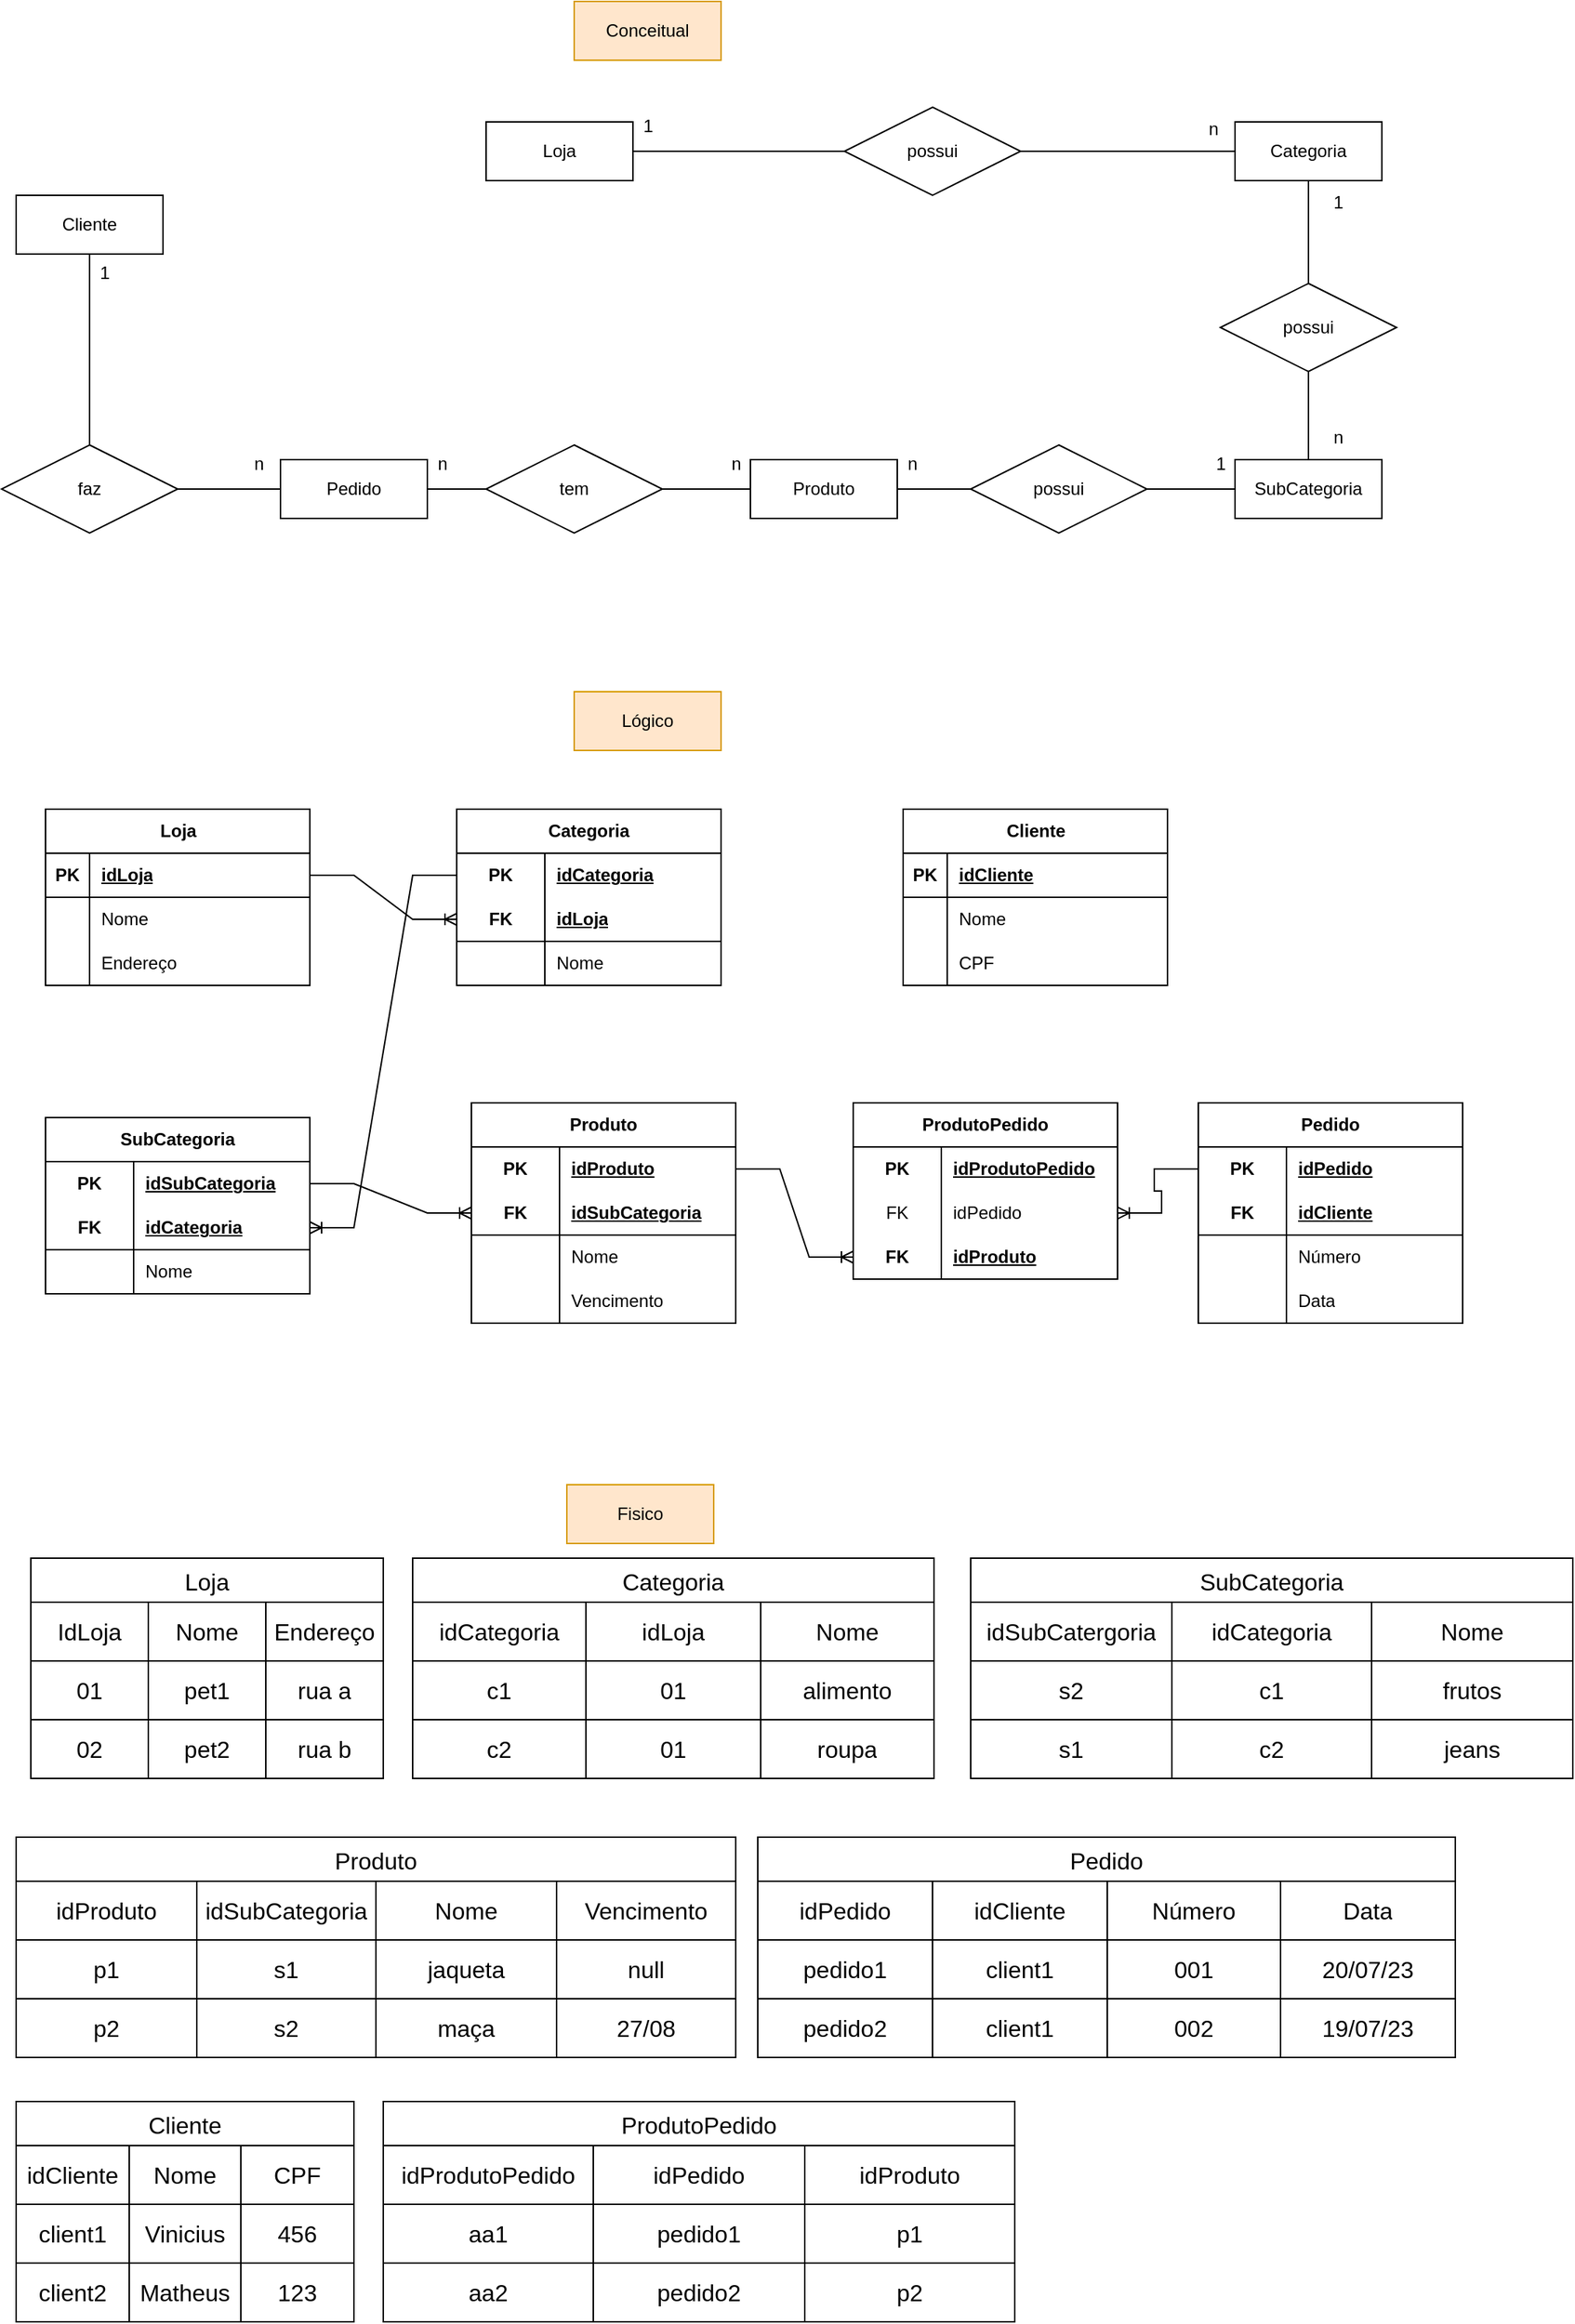 <mxfile version="21.6.5" type="device">
  <diagram name="Página-1" id="4cbfmCQs6Pp0PDTELuAy">
    <mxGraphModel dx="2062" dy="1853" grid="1" gridSize="10" guides="1" tooltips="1" connect="1" arrows="1" fold="1" page="1" pageScale="1" pageWidth="827" pageHeight="1169" math="0" shadow="0">
      <root>
        <mxCell id="0" />
        <mxCell id="1" parent="0" />
        <mxCell id="AsxwSm1rpTJYILs9e-u_-1" value="Loja" style="whiteSpace=wrap;html=1;align=center;" parent="1" vertex="1">
          <mxGeometry x="40" y="-8" width="100" height="40" as="geometry" />
        </mxCell>
        <mxCell id="AsxwSm1rpTJYILs9e-u_-14" style="edgeStyle=orthogonalEdgeStyle;rounded=0;orthogonalLoop=1;jettySize=auto;html=1;entryX=0.5;entryY=0;entryDx=0;entryDy=0;endArrow=none;endFill=0;" parent="1" source="AsxwSm1rpTJYILs9e-u_-2" target="AsxwSm1rpTJYILs9e-u_-13" edge="1">
          <mxGeometry relative="1" as="geometry" />
        </mxCell>
        <mxCell id="AsxwSm1rpTJYILs9e-u_-2" value="Categoria" style="whiteSpace=wrap;html=1;align=center;" parent="1" vertex="1">
          <mxGeometry x="550" y="-8" width="100" height="40" as="geometry" />
        </mxCell>
        <mxCell id="AsxwSm1rpTJYILs9e-u_-3" value="SubCategoria" style="whiteSpace=wrap;html=1;align=center;" parent="1" vertex="1">
          <mxGeometry x="550" y="222" width="100" height="40" as="geometry" />
        </mxCell>
        <mxCell id="AsxwSm1rpTJYILs9e-u_-17" style="edgeStyle=orthogonalEdgeStyle;rounded=0;orthogonalLoop=1;jettySize=auto;html=1;entryX=0;entryY=0.5;entryDx=0;entryDy=0;endArrow=none;endFill=0;" parent="1" source="AsxwSm1rpTJYILs9e-u_-4" target="AsxwSm1rpTJYILs9e-u_-16" edge="1">
          <mxGeometry relative="1" as="geometry" />
        </mxCell>
        <mxCell id="AsxwSm1rpTJYILs9e-u_-4" value="Produto" style="whiteSpace=wrap;html=1;align=center;" parent="1" vertex="1">
          <mxGeometry x="220" y="222" width="100" height="40" as="geometry" />
        </mxCell>
        <mxCell id="AsxwSm1rpTJYILs9e-u_-27" style="edgeStyle=orthogonalEdgeStyle;rounded=0;orthogonalLoop=1;jettySize=auto;html=1;entryX=0.5;entryY=0;entryDx=0;entryDy=0;endArrow=none;endFill=0;" parent="1" source="AsxwSm1rpTJYILs9e-u_-5" target="AsxwSm1rpTJYILs9e-u_-26" edge="1">
          <mxGeometry relative="1" as="geometry" />
        </mxCell>
        <mxCell id="AsxwSm1rpTJYILs9e-u_-5" value="Cliente" style="whiteSpace=wrap;html=1;align=center;" parent="1" vertex="1">
          <mxGeometry x="-280" y="42" width="100" height="40" as="geometry" />
        </mxCell>
        <mxCell id="AsxwSm1rpTJYILs9e-u_-20" style="edgeStyle=orthogonalEdgeStyle;rounded=0;orthogonalLoop=1;jettySize=auto;html=1;entryX=0;entryY=0.5;entryDx=0;entryDy=0;endArrow=none;endFill=0;" parent="1" source="AsxwSm1rpTJYILs9e-u_-6" target="AsxwSm1rpTJYILs9e-u_-19" edge="1">
          <mxGeometry relative="1" as="geometry" />
        </mxCell>
        <mxCell id="AsxwSm1rpTJYILs9e-u_-6" value="Pedido" style="whiteSpace=wrap;html=1;align=center;" parent="1" vertex="1">
          <mxGeometry x="-100" y="222" width="100" height="40" as="geometry" />
        </mxCell>
        <mxCell id="AsxwSm1rpTJYILs9e-u_-10" style="edgeStyle=orthogonalEdgeStyle;rounded=0;orthogonalLoop=1;jettySize=auto;html=1;entryX=0;entryY=0.5;entryDx=0;entryDy=0;endArrow=none;endFill=0;" parent="1" source="AsxwSm1rpTJYILs9e-u_-7" target="AsxwSm1rpTJYILs9e-u_-2" edge="1">
          <mxGeometry relative="1" as="geometry" />
        </mxCell>
        <mxCell id="AsxwSm1rpTJYILs9e-u_-7" value="possui" style="shape=rhombus;perimeter=rhombusPerimeter;whiteSpace=wrap;html=1;align=center;" parent="1" vertex="1">
          <mxGeometry x="284" y="-18" width="120" height="60" as="geometry" />
        </mxCell>
        <mxCell id="AsxwSm1rpTJYILs9e-u_-8" value="" style="endArrow=none;html=1;rounded=0;entryX=0;entryY=0.5;entryDx=0;entryDy=0;" parent="1" target="AsxwSm1rpTJYILs9e-u_-7" edge="1">
          <mxGeometry relative="1" as="geometry">
            <mxPoint x="140" y="12" as="sourcePoint" />
            <mxPoint x="280" y="12" as="targetPoint" />
          </mxGeometry>
        </mxCell>
        <mxCell id="AsxwSm1rpTJYILs9e-u_-15" style="edgeStyle=orthogonalEdgeStyle;rounded=0;orthogonalLoop=1;jettySize=auto;html=1;endArrow=none;endFill=0;" parent="1" source="AsxwSm1rpTJYILs9e-u_-13" target="AsxwSm1rpTJYILs9e-u_-3" edge="1">
          <mxGeometry relative="1" as="geometry" />
        </mxCell>
        <mxCell id="AsxwSm1rpTJYILs9e-u_-13" value="possui" style="shape=rhombus;perimeter=rhombusPerimeter;whiteSpace=wrap;html=1;align=center;" parent="1" vertex="1">
          <mxGeometry x="540" y="102" width="120" height="60" as="geometry" />
        </mxCell>
        <mxCell id="AsxwSm1rpTJYILs9e-u_-18" style="edgeStyle=orthogonalEdgeStyle;rounded=0;orthogonalLoop=1;jettySize=auto;html=1;entryX=0;entryY=0.5;entryDx=0;entryDy=0;endArrow=none;endFill=0;" parent="1" source="AsxwSm1rpTJYILs9e-u_-16" target="AsxwSm1rpTJYILs9e-u_-3" edge="1">
          <mxGeometry relative="1" as="geometry" />
        </mxCell>
        <mxCell id="AsxwSm1rpTJYILs9e-u_-16" value="possui" style="shape=rhombus;perimeter=rhombusPerimeter;whiteSpace=wrap;html=1;align=center;" parent="1" vertex="1">
          <mxGeometry x="370" y="212" width="120" height="60" as="geometry" />
        </mxCell>
        <mxCell id="AsxwSm1rpTJYILs9e-u_-21" style="edgeStyle=orthogonalEdgeStyle;rounded=0;orthogonalLoop=1;jettySize=auto;html=1;entryX=0;entryY=0.5;entryDx=0;entryDy=0;endArrow=none;endFill=0;" parent="1" source="AsxwSm1rpTJYILs9e-u_-19" target="AsxwSm1rpTJYILs9e-u_-4" edge="1">
          <mxGeometry relative="1" as="geometry" />
        </mxCell>
        <mxCell id="AsxwSm1rpTJYILs9e-u_-19" value="tem" style="shape=rhombus;perimeter=rhombusPerimeter;whiteSpace=wrap;html=1;align=center;" parent="1" vertex="1">
          <mxGeometry x="40" y="212" width="120" height="60" as="geometry" />
        </mxCell>
        <mxCell id="AsxwSm1rpTJYILs9e-u_-28" style="edgeStyle=orthogonalEdgeStyle;rounded=0;orthogonalLoop=1;jettySize=auto;html=1;entryX=0;entryY=0.5;entryDx=0;entryDy=0;endArrow=none;endFill=0;" parent="1" source="AsxwSm1rpTJYILs9e-u_-26" target="AsxwSm1rpTJYILs9e-u_-6" edge="1">
          <mxGeometry relative="1" as="geometry" />
        </mxCell>
        <mxCell id="AsxwSm1rpTJYILs9e-u_-26" value="faz" style="shape=rhombus;perimeter=rhombusPerimeter;whiteSpace=wrap;html=1;align=center;" parent="1" vertex="1">
          <mxGeometry x="-290" y="212" width="120" height="60" as="geometry" />
        </mxCell>
        <mxCell id="AsxwSm1rpTJYILs9e-u_-29" value="n" style="text;html=1;align=center;verticalAlign=middle;resizable=0;points=[];autosize=1;strokeColor=none;fillColor=none;" parent="1" vertex="1">
          <mxGeometry x="520" y="-18" width="30" height="30" as="geometry" />
        </mxCell>
        <mxCell id="AsxwSm1rpTJYILs9e-u_-30" value="1" style="text;html=1;align=center;verticalAlign=middle;resizable=0;points=[];autosize=1;strokeColor=none;fillColor=none;" parent="1" vertex="1">
          <mxGeometry x="135" y="-20" width="30" height="30" as="geometry" />
        </mxCell>
        <mxCell id="AsxwSm1rpTJYILs9e-u_-31" value="n" style="text;html=1;align=center;verticalAlign=middle;resizable=0;points=[];autosize=1;strokeColor=none;fillColor=none;" parent="1" vertex="1">
          <mxGeometry x="605" y="192" width="30" height="30" as="geometry" />
        </mxCell>
        <mxCell id="AsxwSm1rpTJYILs9e-u_-32" value="1" style="text;html=1;align=center;verticalAlign=middle;resizable=0;points=[];autosize=1;strokeColor=none;fillColor=none;" parent="1" vertex="1">
          <mxGeometry x="605" y="32" width="30" height="30" as="geometry" />
        </mxCell>
        <mxCell id="AsxwSm1rpTJYILs9e-u_-33" value="1" style="text;html=1;align=center;verticalAlign=middle;resizable=0;points=[];autosize=1;strokeColor=none;fillColor=none;" parent="1" vertex="1">
          <mxGeometry x="525" y="210" width="30" height="30" as="geometry" />
        </mxCell>
        <mxCell id="AsxwSm1rpTJYILs9e-u_-34" value="n" style="text;html=1;align=center;verticalAlign=middle;resizable=0;points=[];autosize=1;strokeColor=none;fillColor=none;" parent="1" vertex="1">
          <mxGeometry x="315" y="210" width="30" height="30" as="geometry" />
        </mxCell>
        <mxCell id="AsxwSm1rpTJYILs9e-u_-35" value="n" style="text;html=1;align=center;verticalAlign=middle;resizable=0;points=[];autosize=1;strokeColor=none;fillColor=none;" parent="1" vertex="1">
          <mxGeometry x="195" y="210" width="30" height="30" as="geometry" />
        </mxCell>
        <mxCell id="AsxwSm1rpTJYILs9e-u_-36" value="n" style="text;html=1;align=center;verticalAlign=middle;resizable=0;points=[];autosize=1;strokeColor=none;fillColor=none;" parent="1" vertex="1">
          <mxGeometry x="-5" y="210" width="30" height="30" as="geometry" />
        </mxCell>
        <mxCell id="AsxwSm1rpTJYILs9e-u_-37" value="n" style="text;html=1;align=center;verticalAlign=middle;resizable=0;points=[];autosize=1;strokeColor=none;fillColor=none;" parent="1" vertex="1">
          <mxGeometry x="-130" y="210" width="30" height="30" as="geometry" />
        </mxCell>
        <mxCell id="AsxwSm1rpTJYILs9e-u_-38" value="1" style="text;html=1;align=center;verticalAlign=middle;resizable=0;points=[];autosize=1;strokeColor=none;fillColor=none;" parent="1" vertex="1">
          <mxGeometry x="-235" y="80" width="30" height="30" as="geometry" />
        </mxCell>
        <mxCell id="wQ9MoqF83B4tfb0WKdBX-1" value="Loja" style="shape=table;startSize=30;container=1;collapsible=1;childLayout=tableLayout;fixedRows=1;rowLines=0;fontStyle=1;align=center;resizeLast=1;html=1;" vertex="1" parent="1">
          <mxGeometry x="-260" y="460" width="180" height="120" as="geometry" />
        </mxCell>
        <mxCell id="wQ9MoqF83B4tfb0WKdBX-2" value="" style="shape=tableRow;horizontal=0;startSize=0;swimlaneHead=0;swimlaneBody=0;fillColor=none;collapsible=0;dropTarget=0;points=[[0,0.5],[1,0.5]];portConstraint=eastwest;top=0;left=0;right=0;bottom=1;" vertex="1" parent="wQ9MoqF83B4tfb0WKdBX-1">
          <mxGeometry y="30" width="180" height="30" as="geometry" />
        </mxCell>
        <mxCell id="wQ9MoqF83B4tfb0WKdBX-3" value="PK" style="shape=partialRectangle;connectable=0;fillColor=none;top=0;left=0;bottom=0;right=0;fontStyle=1;overflow=hidden;whiteSpace=wrap;html=1;" vertex="1" parent="wQ9MoqF83B4tfb0WKdBX-2">
          <mxGeometry width="30" height="30" as="geometry">
            <mxRectangle width="30" height="30" as="alternateBounds" />
          </mxGeometry>
        </mxCell>
        <mxCell id="wQ9MoqF83B4tfb0WKdBX-4" value="idLoja" style="shape=partialRectangle;connectable=0;fillColor=none;top=0;left=0;bottom=0;right=0;align=left;spacingLeft=6;fontStyle=5;overflow=hidden;whiteSpace=wrap;html=1;" vertex="1" parent="wQ9MoqF83B4tfb0WKdBX-2">
          <mxGeometry x="30" width="150" height="30" as="geometry">
            <mxRectangle width="150" height="30" as="alternateBounds" />
          </mxGeometry>
        </mxCell>
        <mxCell id="wQ9MoqF83B4tfb0WKdBX-5" value="" style="shape=tableRow;horizontal=0;startSize=0;swimlaneHead=0;swimlaneBody=0;fillColor=none;collapsible=0;dropTarget=0;points=[[0,0.5],[1,0.5]];portConstraint=eastwest;top=0;left=0;right=0;bottom=0;" vertex="1" parent="wQ9MoqF83B4tfb0WKdBX-1">
          <mxGeometry y="60" width="180" height="30" as="geometry" />
        </mxCell>
        <mxCell id="wQ9MoqF83B4tfb0WKdBX-6" value="" style="shape=partialRectangle;connectable=0;fillColor=none;top=0;left=0;bottom=0;right=0;editable=1;overflow=hidden;whiteSpace=wrap;html=1;" vertex="1" parent="wQ9MoqF83B4tfb0WKdBX-5">
          <mxGeometry width="30" height="30" as="geometry">
            <mxRectangle width="30" height="30" as="alternateBounds" />
          </mxGeometry>
        </mxCell>
        <mxCell id="wQ9MoqF83B4tfb0WKdBX-7" value="Nome" style="shape=partialRectangle;connectable=0;fillColor=none;top=0;left=0;bottom=0;right=0;align=left;spacingLeft=6;overflow=hidden;whiteSpace=wrap;html=1;" vertex="1" parent="wQ9MoqF83B4tfb0WKdBX-5">
          <mxGeometry x="30" width="150" height="30" as="geometry">
            <mxRectangle width="150" height="30" as="alternateBounds" />
          </mxGeometry>
        </mxCell>
        <mxCell id="wQ9MoqF83B4tfb0WKdBX-8" value="" style="shape=tableRow;horizontal=0;startSize=0;swimlaneHead=0;swimlaneBody=0;fillColor=none;collapsible=0;dropTarget=0;points=[[0,0.5],[1,0.5]];portConstraint=eastwest;top=0;left=0;right=0;bottom=0;" vertex="1" parent="wQ9MoqF83B4tfb0WKdBX-1">
          <mxGeometry y="90" width="180" height="30" as="geometry" />
        </mxCell>
        <mxCell id="wQ9MoqF83B4tfb0WKdBX-9" value="" style="shape=partialRectangle;connectable=0;fillColor=none;top=0;left=0;bottom=0;right=0;editable=1;overflow=hidden;whiteSpace=wrap;html=1;" vertex="1" parent="wQ9MoqF83B4tfb0WKdBX-8">
          <mxGeometry width="30" height="30" as="geometry">
            <mxRectangle width="30" height="30" as="alternateBounds" />
          </mxGeometry>
        </mxCell>
        <mxCell id="wQ9MoqF83B4tfb0WKdBX-10" value="Endereço" style="shape=partialRectangle;connectable=0;fillColor=none;top=0;left=0;bottom=0;right=0;align=left;spacingLeft=6;overflow=hidden;whiteSpace=wrap;html=1;" vertex="1" parent="wQ9MoqF83B4tfb0WKdBX-8">
          <mxGeometry x="30" width="150" height="30" as="geometry">
            <mxRectangle width="150" height="30" as="alternateBounds" />
          </mxGeometry>
        </mxCell>
        <mxCell id="wQ9MoqF83B4tfb0WKdBX-14" value="Categoria" style="shape=table;startSize=30;container=1;collapsible=1;childLayout=tableLayout;fixedRows=1;rowLines=0;fontStyle=1;align=center;resizeLast=1;html=1;whiteSpace=wrap;" vertex="1" parent="1">
          <mxGeometry x="20" y="460" width="180" height="120" as="geometry" />
        </mxCell>
        <mxCell id="wQ9MoqF83B4tfb0WKdBX-15" value="" style="shape=tableRow;horizontal=0;startSize=0;swimlaneHead=0;swimlaneBody=0;fillColor=none;collapsible=0;dropTarget=0;points=[[0,0.5],[1,0.5]];portConstraint=eastwest;top=0;left=0;right=0;bottom=0;html=1;" vertex="1" parent="wQ9MoqF83B4tfb0WKdBX-14">
          <mxGeometry y="30" width="180" height="30" as="geometry" />
        </mxCell>
        <mxCell id="wQ9MoqF83B4tfb0WKdBX-16" value="PK" style="shape=partialRectangle;connectable=0;fillColor=none;top=0;left=0;bottom=0;right=0;fontStyle=1;overflow=hidden;html=1;whiteSpace=wrap;" vertex="1" parent="wQ9MoqF83B4tfb0WKdBX-15">
          <mxGeometry width="60" height="30" as="geometry">
            <mxRectangle width="60" height="30" as="alternateBounds" />
          </mxGeometry>
        </mxCell>
        <mxCell id="wQ9MoqF83B4tfb0WKdBX-17" value="idCategoria" style="shape=partialRectangle;connectable=0;fillColor=none;top=0;left=0;bottom=0;right=0;align=left;spacingLeft=6;fontStyle=5;overflow=hidden;html=1;whiteSpace=wrap;" vertex="1" parent="wQ9MoqF83B4tfb0WKdBX-15">
          <mxGeometry x="60" width="120" height="30" as="geometry">
            <mxRectangle width="120" height="30" as="alternateBounds" />
          </mxGeometry>
        </mxCell>
        <mxCell id="wQ9MoqF83B4tfb0WKdBX-18" value="" style="shape=tableRow;horizontal=0;startSize=0;swimlaneHead=0;swimlaneBody=0;fillColor=none;collapsible=0;dropTarget=0;points=[[0,0.5],[1,0.5]];portConstraint=eastwest;top=0;left=0;right=0;bottom=1;html=1;" vertex="1" parent="wQ9MoqF83B4tfb0WKdBX-14">
          <mxGeometry y="60" width="180" height="30" as="geometry" />
        </mxCell>
        <mxCell id="wQ9MoqF83B4tfb0WKdBX-19" value="FK" style="shape=partialRectangle;connectable=0;fillColor=none;top=0;left=0;bottom=0;right=0;fontStyle=1;overflow=hidden;html=1;whiteSpace=wrap;" vertex="1" parent="wQ9MoqF83B4tfb0WKdBX-18">
          <mxGeometry width="60" height="30" as="geometry">
            <mxRectangle width="60" height="30" as="alternateBounds" />
          </mxGeometry>
        </mxCell>
        <mxCell id="wQ9MoqF83B4tfb0WKdBX-20" value="idLoja" style="shape=partialRectangle;connectable=0;fillColor=none;top=0;left=0;bottom=0;right=0;align=left;spacingLeft=6;fontStyle=5;overflow=hidden;html=1;whiteSpace=wrap;" vertex="1" parent="wQ9MoqF83B4tfb0WKdBX-18">
          <mxGeometry x="60" width="120" height="30" as="geometry">
            <mxRectangle width="120" height="30" as="alternateBounds" />
          </mxGeometry>
        </mxCell>
        <mxCell id="wQ9MoqF83B4tfb0WKdBX-21" value="" style="shape=tableRow;horizontal=0;startSize=0;swimlaneHead=0;swimlaneBody=0;fillColor=none;collapsible=0;dropTarget=0;points=[[0,0.5],[1,0.5]];portConstraint=eastwest;top=0;left=0;right=0;bottom=0;html=1;" vertex="1" parent="wQ9MoqF83B4tfb0WKdBX-14">
          <mxGeometry y="90" width="180" height="30" as="geometry" />
        </mxCell>
        <mxCell id="wQ9MoqF83B4tfb0WKdBX-22" value="" style="shape=partialRectangle;connectable=0;fillColor=none;top=0;left=0;bottom=0;right=0;editable=1;overflow=hidden;html=1;whiteSpace=wrap;" vertex="1" parent="wQ9MoqF83B4tfb0WKdBX-21">
          <mxGeometry width="60" height="30" as="geometry">
            <mxRectangle width="60" height="30" as="alternateBounds" />
          </mxGeometry>
        </mxCell>
        <mxCell id="wQ9MoqF83B4tfb0WKdBX-23" value="Nome" style="shape=partialRectangle;connectable=0;fillColor=none;top=0;left=0;bottom=0;right=0;align=left;spacingLeft=6;overflow=hidden;html=1;whiteSpace=wrap;" vertex="1" parent="wQ9MoqF83B4tfb0WKdBX-21">
          <mxGeometry x="60" width="120" height="30" as="geometry">
            <mxRectangle width="120" height="30" as="alternateBounds" />
          </mxGeometry>
        </mxCell>
        <mxCell id="wQ9MoqF83B4tfb0WKdBX-27" value="SubCategoria" style="shape=table;startSize=30;container=1;collapsible=1;childLayout=tableLayout;fixedRows=1;rowLines=0;fontStyle=1;align=center;resizeLast=1;html=1;whiteSpace=wrap;" vertex="1" parent="1">
          <mxGeometry x="-260" y="670" width="180" height="120" as="geometry" />
        </mxCell>
        <mxCell id="wQ9MoqF83B4tfb0WKdBX-28" value="" style="shape=tableRow;horizontal=0;startSize=0;swimlaneHead=0;swimlaneBody=0;fillColor=none;collapsible=0;dropTarget=0;points=[[0,0.5],[1,0.5]];portConstraint=eastwest;top=0;left=0;right=0;bottom=0;html=1;" vertex="1" parent="wQ9MoqF83B4tfb0WKdBX-27">
          <mxGeometry y="30" width="180" height="30" as="geometry" />
        </mxCell>
        <mxCell id="wQ9MoqF83B4tfb0WKdBX-29" value="PK" style="shape=partialRectangle;connectable=0;fillColor=none;top=0;left=0;bottom=0;right=0;fontStyle=1;overflow=hidden;html=1;whiteSpace=wrap;" vertex="1" parent="wQ9MoqF83B4tfb0WKdBX-28">
          <mxGeometry width="60" height="30" as="geometry">
            <mxRectangle width="60" height="30" as="alternateBounds" />
          </mxGeometry>
        </mxCell>
        <mxCell id="wQ9MoqF83B4tfb0WKdBX-30" value="idSubCategoria" style="shape=partialRectangle;connectable=0;fillColor=none;top=0;left=0;bottom=0;right=0;align=left;spacingLeft=6;fontStyle=5;overflow=hidden;html=1;whiteSpace=wrap;" vertex="1" parent="wQ9MoqF83B4tfb0WKdBX-28">
          <mxGeometry x="60" width="120" height="30" as="geometry">
            <mxRectangle width="120" height="30" as="alternateBounds" />
          </mxGeometry>
        </mxCell>
        <mxCell id="wQ9MoqF83B4tfb0WKdBX-31" value="" style="shape=tableRow;horizontal=0;startSize=0;swimlaneHead=0;swimlaneBody=0;fillColor=none;collapsible=0;dropTarget=0;points=[[0,0.5],[1,0.5]];portConstraint=eastwest;top=0;left=0;right=0;bottom=1;html=1;" vertex="1" parent="wQ9MoqF83B4tfb0WKdBX-27">
          <mxGeometry y="60" width="180" height="30" as="geometry" />
        </mxCell>
        <mxCell id="wQ9MoqF83B4tfb0WKdBX-32" value="FK" style="shape=partialRectangle;connectable=0;fillColor=none;top=0;left=0;bottom=0;right=0;fontStyle=1;overflow=hidden;html=1;whiteSpace=wrap;" vertex="1" parent="wQ9MoqF83B4tfb0WKdBX-31">
          <mxGeometry width="60" height="30" as="geometry">
            <mxRectangle width="60" height="30" as="alternateBounds" />
          </mxGeometry>
        </mxCell>
        <mxCell id="wQ9MoqF83B4tfb0WKdBX-33" value="idCategoria" style="shape=partialRectangle;connectable=0;fillColor=none;top=0;left=0;bottom=0;right=0;align=left;spacingLeft=6;fontStyle=5;overflow=hidden;html=1;whiteSpace=wrap;" vertex="1" parent="wQ9MoqF83B4tfb0WKdBX-31">
          <mxGeometry x="60" width="120" height="30" as="geometry">
            <mxRectangle width="120" height="30" as="alternateBounds" />
          </mxGeometry>
        </mxCell>
        <mxCell id="wQ9MoqF83B4tfb0WKdBX-34" value="" style="shape=tableRow;horizontal=0;startSize=0;swimlaneHead=0;swimlaneBody=0;fillColor=none;collapsible=0;dropTarget=0;points=[[0,0.5],[1,0.5]];portConstraint=eastwest;top=0;left=0;right=0;bottom=0;html=1;" vertex="1" parent="wQ9MoqF83B4tfb0WKdBX-27">
          <mxGeometry y="90" width="180" height="30" as="geometry" />
        </mxCell>
        <mxCell id="wQ9MoqF83B4tfb0WKdBX-35" value="" style="shape=partialRectangle;connectable=0;fillColor=none;top=0;left=0;bottom=0;right=0;editable=1;overflow=hidden;html=1;whiteSpace=wrap;" vertex="1" parent="wQ9MoqF83B4tfb0WKdBX-34">
          <mxGeometry width="60" height="30" as="geometry">
            <mxRectangle width="60" height="30" as="alternateBounds" />
          </mxGeometry>
        </mxCell>
        <mxCell id="wQ9MoqF83B4tfb0WKdBX-36" value="Nome" style="shape=partialRectangle;connectable=0;fillColor=none;top=0;left=0;bottom=0;right=0;align=left;spacingLeft=6;overflow=hidden;html=1;whiteSpace=wrap;" vertex="1" parent="wQ9MoqF83B4tfb0WKdBX-34">
          <mxGeometry x="60" width="120" height="30" as="geometry">
            <mxRectangle width="120" height="30" as="alternateBounds" />
          </mxGeometry>
        </mxCell>
        <mxCell id="wQ9MoqF83B4tfb0WKdBX-40" value="Produto" style="shape=table;startSize=30;container=1;collapsible=1;childLayout=tableLayout;fixedRows=1;rowLines=0;fontStyle=1;align=center;resizeLast=1;html=1;whiteSpace=wrap;" vertex="1" parent="1">
          <mxGeometry x="30" y="660" width="180" height="150" as="geometry" />
        </mxCell>
        <mxCell id="wQ9MoqF83B4tfb0WKdBX-41" value="" style="shape=tableRow;horizontal=0;startSize=0;swimlaneHead=0;swimlaneBody=0;fillColor=none;collapsible=0;dropTarget=0;points=[[0,0.5],[1,0.5]];portConstraint=eastwest;top=0;left=0;right=0;bottom=0;html=1;" vertex="1" parent="wQ9MoqF83B4tfb0WKdBX-40">
          <mxGeometry y="30" width="180" height="30" as="geometry" />
        </mxCell>
        <mxCell id="wQ9MoqF83B4tfb0WKdBX-42" value="PK" style="shape=partialRectangle;connectable=0;fillColor=none;top=0;left=0;bottom=0;right=0;fontStyle=1;overflow=hidden;html=1;whiteSpace=wrap;" vertex="1" parent="wQ9MoqF83B4tfb0WKdBX-41">
          <mxGeometry width="60" height="30" as="geometry">
            <mxRectangle width="60" height="30" as="alternateBounds" />
          </mxGeometry>
        </mxCell>
        <mxCell id="wQ9MoqF83B4tfb0WKdBX-43" value="idProduto" style="shape=partialRectangle;connectable=0;fillColor=none;top=0;left=0;bottom=0;right=0;align=left;spacingLeft=6;fontStyle=5;overflow=hidden;html=1;whiteSpace=wrap;" vertex="1" parent="wQ9MoqF83B4tfb0WKdBX-41">
          <mxGeometry x="60" width="120" height="30" as="geometry">
            <mxRectangle width="120" height="30" as="alternateBounds" />
          </mxGeometry>
        </mxCell>
        <mxCell id="wQ9MoqF83B4tfb0WKdBX-44" value="" style="shape=tableRow;horizontal=0;startSize=0;swimlaneHead=0;swimlaneBody=0;fillColor=none;collapsible=0;dropTarget=0;points=[[0,0.5],[1,0.5]];portConstraint=eastwest;top=0;left=0;right=0;bottom=1;html=1;" vertex="1" parent="wQ9MoqF83B4tfb0WKdBX-40">
          <mxGeometry y="60" width="180" height="30" as="geometry" />
        </mxCell>
        <mxCell id="wQ9MoqF83B4tfb0WKdBX-45" value="FK" style="shape=partialRectangle;connectable=0;fillColor=none;top=0;left=0;bottom=0;right=0;fontStyle=1;overflow=hidden;html=1;whiteSpace=wrap;" vertex="1" parent="wQ9MoqF83B4tfb0WKdBX-44">
          <mxGeometry width="60" height="30" as="geometry">
            <mxRectangle width="60" height="30" as="alternateBounds" />
          </mxGeometry>
        </mxCell>
        <mxCell id="wQ9MoqF83B4tfb0WKdBX-46" value="idSubCategoria" style="shape=partialRectangle;connectable=0;fillColor=none;top=0;left=0;bottom=0;right=0;align=left;spacingLeft=6;fontStyle=5;overflow=hidden;html=1;whiteSpace=wrap;" vertex="1" parent="wQ9MoqF83B4tfb0WKdBX-44">
          <mxGeometry x="60" width="120" height="30" as="geometry">
            <mxRectangle width="120" height="30" as="alternateBounds" />
          </mxGeometry>
        </mxCell>
        <mxCell id="wQ9MoqF83B4tfb0WKdBX-47" value="" style="shape=tableRow;horizontal=0;startSize=0;swimlaneHead=0;swimlaneBody=0;fillColor=none;collapsible=0;dropTarget=0;points=[[0,0.5],[1,0.5]];portConstraint=eastwest;top=0;left=0;right=0;bottom=0;html=1;" vertex="1" parent="wQ9MoqF83B4tfb0WKdBX-40">
          <mxGeometry y="90" width="180" height="30" as="geometry" />
        </mxCell>
        <mxCell id="wQ9MoqF83B4tfb0WKdBX-48" value="" style="shape=partialRectangle;connectable=0;fillColor=none;top=0;left=0;bottom=0;right=0;editable=1;overflow=hidden;html=1;whiteSpace=wrap;" vertex="1" parent="wQ9MoqF83B4tfb0WKdBX-47">
          <mxGeometry width="60" height="30" as="geometry">
            <mxRectangle width="60" height="30" as="alternateBounds" />
          </mxGeometry>
        </mxCell>
        <mxCell id="wQ9MoqF83B4tfb0WKdBX-49" value="Nome" style="shape=partialRectangle;connectable=0;fillColor=none;top=0;left=0;bottom=0;right=0;align=left;spacingLeft=6;overflow=hidden;html=1;whiteSpace=wrap;" vertex="1" parent="wQ9MoqF83B4tfb0WKdBX-47">
          <mxGeometry x="60" width="120" height="30" as="geometry">
            <mxRectangle width="120" height="30" as="alternateBounds" />
          </mxGeometry>
        </mxCell>
        <mxCell id="wQ9MoqF83B4tfb0WKdBX-50" value="" style="shape=tableRow;horizontal=0;startSize=0;swimlaneHead=0;swimlaneBody=0;fillColor=none;collapsible=0;dropTarget=0;points=[[0,0.5],[1,0.5]];portConstraint=eastwest;top=0;left=0;right=0;bottom=0;html=1;" vertex="1" parent="wQ9MoqF83B4tfb0WKdBX-40">
          <mxGeometry y="120" width="180" height="30" as="geometry" />
        </mxCell>
        <mxCell id="wQ9MoqF83B4tfb0WKdBX-51" value="" style="shape=partialRectangle;connectable=0;fillColor=none;top=0;left=0;bottom=0;right=0;editable=1;overflow=hidden;html=1;whiteSpace=wrap;" vertex="1" parent="wQ9MoqF83B4tfb0WKdBX-50">
          <mxGeometry width="60" height="30" as="geometry">
            <mxRectangle width="60" height="30" as="alternateBounds" />
          </mxGeometry>
        </mxCell>
        <mxCell id="wQ9MoqF83B4tfb0WKdBX-52" value="Vencimento" style="shape=partialRectangle;connectable=0;fillColor=none;top=0;left=0;bottom=0;right=0;align=left;spacingLeft=6;overflow=hidden;html=1;whiteSpace=wrap;" vertex="1" parent="wQ9MoqF83B4tfb0WKdBX-50">
          <mxGeometry x="60" width="120" height="30" as="geometry">
            <mxRectangle width="120" height="30" as="alternateBounds" />
          </mxGeometry>
        </mxCell>
        <mxCell id="wQ9MoqF83B4tfb0WKdBX-53" value="ProdutoPedido" style="shape=table;startSize=30;container=1;collapsible=1;childLayout=tableLayout;fixedRows=1;rowLines=0;fontStyle=1;align=center;resizeLast=1;html=1;whiteSpace=wrap;" vertex="1" parent="1">
          <mxGeometry x="290" y="660" width="180" height="120" as="geometry" />
        </mxCell>
        <mxCell id="wQ9MoqF83B4tfb0WKdBX-54" value="" style="shape=tableRow;horizontal=0;startSize=0;swimlaneHead=0;swimlaneBody=0;fillColor=none;collapsible=0;dropTarget=0;points=[[0,0.5],[1,0.5]];portConstraint=eastwest;top=0;left=0;right=0;bottom=0;html=1;" vertex="1" parent="wQ9MoqF83B4tfb0WKdBX-53">
          <mxGeometry y="30" width="180" height="30" as="geometry" />
        </mxCell>
        <mxCell id="wQ9MoqF83B4tfb0WKdBX-55" value="PK" style="shape=partialRectangle;connectable=0;fillColor=none;top=0;left=0;bottom=0;right=0;fontStyle=1;overflow=hidden;html=1;whiteSpace=wrap;" vertex="1" parent="wQ9MoqF83B4tfb0WKdBX-54">
          <mxGeometry width="60" height="30" as="geometry">
            <mxRectangle width="60" height="30" as="alternateBounds" />
          </mxGeometry>
        </mxCell>
        <mxCell id="wQ9MoqF83B4tfb0WKdBX-56" value="idProdutoPedido" style="shape=partialRectangle;connectable=0;fillColor=none;top=0;left=0;bottom=0;right=0;align=left;spacingLeft=6;fontStyle=5;overflow=hidden;html=1;whiteSpace=wrap;" vertex="1" parent="wQ9MoqF83B4tfb0WKdBX-54">
          <mxGeometry x="60" width="120" height="30" as="geometry">
            <mxRectangle width="120" height="30" as="alternateBounds" />
          </mxGeometry>
        </mxCell>
        <mxCell id="wQ9MoqF83B4tfb0WKdBX-66" value="" style="shape=tableRow;horizontal=0;startSize=0;swimlaneHead=0;swimlaneBody=0;fillColor=none;collapsible=0;dropTarget=0;points=[[0,0.5],[1,0.5]];portConstraint=eastwest;top=0;left=0;right=0;bottom=0;" vertex="1" parent="wQ9MoqF83B4tfb0WKdBX-53">
          <mxGeometry y="60" width="180" height="30" as="geometry" />
        </mxCell>
        <mxCell id="wQ9MoqF83B4tfb0WKdBX-67" value="FK" style="shape=partialRectangle;connectable=0;fillColor=none;top=0;left=0;bottom=0;right=0;fontStyle=0;overflow=hidden;whiteSpace=wrap;html=1;" vertex="1" parent="wQ9MoqF83B4tfb0WKdBX-66">
          <mxGeometry width="60" height="30" as="geometry">
            <mxRectangle width="60" height="30" as="alternateBounds" />
          </mxGeometry>
        </mxCell>
        <mxCell id="wQ9MoqF83B4tfb0WKdBX-68" value="idPedido" style="shape=partialRectangle;connectable=0;fillColor=none;top=0;left=0;bottom=0;right=0;align=left;spacingLeft=6;fontStyle=0;overflow=hidden;whiteSpace=wrap;html=1;" vertex="1" parent="wQ9MoqF83B4tfb0WKdBX-66">
          <mxGeometry x="60" width="120" height="30" as="geometry">
            <mxRectangle width="120" height="30" as="alternateBounds" />
          </mxGeometry>
        </mxCell>
        <mxCell id="wQ9MoqF83B4tfb0WKdBX-57" value="" style="shape=tableRow;horizontal=0;startSize=0;swimlaneHead=0;swimlaneBody=0;fillColor=none;collapsible=0;dropTarget=0;points=[[0,0.5],[1,0.5]];portConstraint=eastwest;top=0;left=0;right=0;bottom=1;html=1;" vertex="1" parent="wQ9MoqF83B4tfb0WKdBX-53">
          <mxGeometry y="90" width="180" height="30" as="geometry" />
        </mxCell>
        <mxCell id="wQ9MoqF83B4tfb0WKdBX-58" value="FK" style="shape=partialRectangle;connectable=0;fillColor=none;top=0;left=0;bottom=0;right=0;fontStyle=1;overflow=hidden;html=1;whiteSpace=wrap;" vertex="1" parent="wQ9MoqF83B4tfb0WKdBX-57">
          <mxGeometry width="60" height="30" as="geometry">
            <mxRectangle width="60" height="30" as="alternateBounds" />
          </mxGeometry>
        </mxCell>
        <mxCell id="wQ9MoqF83B4tfb0WKdBX-59" value="idProduto" style="shape=partialRectangle;connectable=0;fillColor=none;top=0;left=0;bottom=0;right=0;align=left;spacingLeft=6;fontStyle=5;overflow=hidden;html=1;whiteSpace=wrap;" vertex="1" parent="wQ9MoqF83B4tfb0WKdBX-57">
          <mxGeometry x="60" width="120" height="30" as="geometry">
            <mxRectangle width="120" height="30" as="alternateBounds" />
          </mxGeometry>
        </mxCell>
        <mxCell id="wQ9MoqF83B4tfb0WKdBX-82" value="Pedido" style="shape=table;startSize=30;container=1;collapsible=1;childLayout=tableLayout;fixedRows=1;rowLines=0;fontStyle=1;align=center;resizeLast=1;html=1;whiteSpace=wrap;" vertex="1" parent="1">
          <mxGeometry x="525" y="660" width="180" height="150" as="geometry" />
        </mxCell>
        <mxCell id="wQ9MoqF83B4tfb0WKdBX-83" value="" style="shape=tableRow;horizontal=0;startSize=0;swimlaneHead=0;swimlaneBody=0;fillColor=none;collapsible=0;dropTarget=0;points=[[0,0.5],[1,0.5]];portConstraint=eastwest;top=0;left=0;right=0;bottom=0;html=1;" vertex="1" parent="wQ9MoqF83B4tfb0WKdBX-82">
          <mxGeometry y="30" width="180" height="30" as="geometry" />
        </mxCell>
        <mxCell id="wQ9MoqF83B4tfb0WKdBX-84" value="PK" style="shape=partialRectangle;connectable=0;fillColor=none;top=0;left=0;bottom=0;right=0;fontStyle=1;overflow=hidden;html=1;whiteSpace=wrap;" vertex="1" parent="wQ9MoqF83B4tfb0WKdBX-83">
          <mxGeometry width="60" height="30" as="geometry">
            <mxRectangle width="60" height="30" as="alternateBounds" />
          </mxGeometry>
        </mxCell>
        <mxCell id="wQ9MoqF83B4tfb0WKdBX-85" value="idPedido" style="shape=partialRectangle;connectable=0;fillColor=none;top=0;left=0;bottom=0;right=0;align=left;spacingLeft=6;fontStyle=5;overflow=hidden;html=1;whiteSpace=wrap;" vertex="1" parent="wQ9MoqF83B4tfb0WKdBX-83">
          <mxGeometry x="60" width="120" height="30" as="geometry">
            <mxRectangle width="120" height="30" as="alternateBounds" />
          </mxGeometry>
        </mxCell>
        <mxCell id="wQ9MoqF83B4tfb0WKdBX-86" value="" style="shape=tableRow;horizontal=0;startSize=0;swimlaneHead=0;swimlaneBody=0;fillColor=none;collapsible=0;dropTarget=0;points=[[0,0.5],[1,0.5]];portConstraint=eastwest;top=0;left=0;right=0;bottom=1;html=1;" vertex="1" parent="wQ9MoqF83B4tfb0WKdBX-82">
          <mxGeometry y="60" width="180" height="30" as="geometry" />
        </mxCell>
        <mxCell id="wQ9MoqF83B4tfb0WKdBX-87" value="FK" style="shape=partialRectangle;connectable=0;fillColor=none;top=0;left=0;bottom=0;right=0;fontStyle=1;overflow=hidden;html=1;whiteSpace=wrap;" vertex="1" parent="wQ9MoqF83B4tfb0WKdBX-86">
          <mxGeometry width="60" height="30" as="geometry">
            <mxRectangle width="60" height="30" as="alternateBounds" />
          </mxGeometry>
        </mxCell>
        <mxCell id="wQ9MoqF83B4tfb0WKdBX-88" value="idCliente" style="shape=partialRectangle;connectable=0;fillColor=none;top=0;left=0;bottom=0;right=0;align=left;spacingLeft=6;fontStyle=5;overflow=hidden;html=1;whiteSpace=wrap;" vertex="1" parent="wQ9MoqF83B4tfb0WKdBX-86">
          <mxGeometry x="60" width="120" height="30" as="geometry">
            <mxRectangle width="120" height="30" as="alternateBounds" />
          </mxGeometry>
        </mxCell>
        <mxCell id="wQ9MoqF83B4tfb0WKdBX-89" value="" style="shape=tableRow;horizontal=0;startSize=0;swimlaneHead=0;swimlaneBody=0;fillColor=none;collapsible=0;dropTarget=0;points=[[0,0.5],[1,0.5]];portConstraint=eastwest;top=0;left=0;right=0;bottom=0;html=1;" vertex="1" parent="wQ9MoqF83B4tfb0WKdBX-82">
          <mxGeometry y="90" width="180" height="30" as="geometry" />
        </mxCell>
        <mxCell id="wQ9MoqF83B4tfb0WKdBX-90" value="" style="shape=partialRectangle;connectable=0;fillColor=none;top=0;left=0;bottom=0;right=0;editable=1;overflow=hidden;html=1;whiteSpace=wrap;" vertex="1" parent="wQ9MoqF83B4tfb0WKdBX-89">
          <mxGeometry width="60" height="30" as="geometry">
            <mxRectangle width="60" height="30" as="alternateBounds" />
          </mxGeometry>
        </mxCell>
        <mxCell id="wQ9MoqF83B4tfb0WKdBX-91" value="Número" style="shape=partialRectangle;connectable=0;fillColor=none;top=0;left=0;bottom=0;right=0;align=left;spacingLeft=6;overflow=hidden;html=1;whiteSpace=wrap;" vertex="1" parent="wQ9MoqF83B4tfb0WKdBX-89">
          <mxGeometry x="60" width="120" height="30" as="geometry">
            <mxRectangle width="120" height="30" as="alternateBounds" />
          </mxGeometry>
        </mxCell>
        <mxCell id="wQ9MoqF83B4tfb0WKdBX-92" value="" style="shape=tableRow;horizontal=0;startSize=0;swimlaneHead=0;swimlaneBody=0;fillColor=none;collapsible=0;dropTarget=0;points=[[0,0.5],[1,0.5]];portConstraint=eastwest;top=0;left=0;right=0;bottom=0;html=1;" vertex="1" parent="wQ9MoqF83B4tfb0WKdBX-82">
          <mxGeometry y="120" width="180" height="30" as="geometry" />
        </mxCell>
        <mxCell id="wQ9MoqF83B4tfb0WKdBX-93" value="" style="shape=partialRectangle;connectable=0;fillColor=none;top=0;left=0;bottom=0;right=0;editable=1;overflow=hidden;html=1;whiteSpace=wrap;" vertex="1" parent="wQ9MoqF83B4tfb0WKdBX-92">
          <mxGeometry width="60" height="30" as="geometry">
            <mxRectangle width="60" height="30" as="alternateBounds" />
          </mxGeometry>
        </mxCell>
        <mxCell id="wQ9MoqF83B4tfb0WKdBX-94" value="Data" style="shape=partialRectangle;connectable=0;fillColor=none;top=0;left=0;bottom=0;right=0;align=left;spacingLeft=6;overflow=hidden;html=1;whiteSpace=wrap;" vertex="1" parent="wQ9MoqF83B4tfb0WKdBX-92">
          <mxGeometry x="60" width="120" height="30" as="geometry">
            <mxRectangle width="120" height="30" as="alternateBounds" />
          </mxGeometry>
        </mxCell>
        <mxCell id="wQ9MoqF83B4tfb0WKdBX-95" value="Cliente" style="shape=table;startSize=30;container=1;collapsible=1;childLayout=tableLayout;fixedRows=1;rowLines=0;fontStyle=1;align=center;resizeLast=1;html=1;" vertex="1" parent="1">
          <mxGeometry x="324" y="460" width="180" height="120" as="geometry" />
        </mxCell>
        <mxCell id="wQ9MoqF83B4tfb0WKdBX-96" value="" style="shape=tableRow;horizontal=0;startSize=0;swimlaneHead=0;swimlaneBody=0;fillColor=none;collapsible=0;dropTarget=0;points=[[0,0.5],[1,0.5]];portConstraint=eastwest;top=0;left=0;right=0;bottom=1;" vertex="1" parent="wQ9MoqF83B4tfb0WKdBX-95">
          <mxGeometry y="30" width="180" height="30" as="geometry" />
        </mxCell>
        <mxCell id="wQ9MoqF83B4tfb0WKdBX-97" value="PK" style="shape=partialRectangle;connectable=0;fillColor=none;top=0;left=0;bottom=0;right=0;fontStyle=1;overflow=hidden;whiteSpace=wrap;html=1;" vertex="1" parent="wQ9MoqF83B4tfb0WKdBX-96">
          <mxGeometry width="30" height="30" as="geometry">
            <mxRectangle width="30" height="30" as="alternateBounds" />
          </mxGeometry>
        </mxCell>
        <mxCell id="wQ9MoqF83B4tfb0WKdBX-98" value="idCliente" style="shape=partialRectangle;connectable=0;fillColor=none;top=0;left=0;bottom=0;right=0;align=left;spacingLeft=6;fontStyle=5;overflow=hidden;whiteSpace=wrap;html=1;" vertex="1" parent="wQ9MoqF83B4tfb0WKdBX-96">
          <mxGeometry x="30" width="150" height="30" as="geometry">
            <mxRectangle width="150" height="30" as="alternateBounds" />
          </mxGeometry>
        </mxCell>
        <mxCell id="wQ9MoqF83B4tfb0WKdBX-99" value="" style="shape=tableRow;horizontal=0;startSize=0;swimlaneHead=0;swimlaneBody=0;fillColor=none;collapsible=0;dropTarget=0;points=[[0,0.5],[1,0.5]];portConstraint=eastwest;top=0;left=0;right=0;bottom=0;" vertex="1" parent="wQ9MoqF83B4tfb0WKdBX-95">
          <mxGeometry y="60" width="180" height="30" as="geometry" />
        </mxCell>
        <mxCell id="wQ9MoqF83B4tfb0WKdBX-100" value="" style="shape=partialRectangle;connectable=0;fillColor=none;top=0;left=0;bottom=0;right=0;editable=1;overflow=hidden;whiteSpace=wrap;html=1;" vertex="1" parent="wQ9MoqF83B4tfb0WKdBX-99">
          <mxGeometry width="30" height="30" as="geometry">
            <mxRectangle width="30" height="30" as="alternateBounds" />
          </mxGeometry>
        </mxCell>
        <mxCell id="wQ9MoqF83B4tfb0WKdBX-101" value="Nome" style="shape=partialRectangle;connectable=0;fillColor=none;top=0;left=0;bottom=0;right=0;align=left;spacingLeft=6;overflow=hidden;whiteSpace=wrap;html=1;" vertex="1" parent="wQ9MoqF83B4tfb0WKdBX-99">
          <mxGeometry x="30" width="150" height="30" as="geometry">
            <mxRectangle width="150" height="30" as="alternateBounds" />
          </mxGeometry>
        </mxCell>
        <mxCell id="wQ9MoqF83B4tfb0WKdBX-102" value="" style="shape=tableRow;horizontal=0;startSize=0;swimlaneHead=0;swimlaneBody=0;fillColor=none;collapsible=0;dropTarget=0;points=[[0,0.5],[1,0.5]];portConstraint=eastwest;top=0;left=0;right=0;bottom=0;" vertex="1" parent="wQ9MoqF83B4tfb0WKdBX-95">
          <mxGeometry y="90" width="180" height="30" as="geometry" />
        </mxCell>
        <mxCell id="wQ9MoqF83B4tfb0WKdBX-103" value="" style="shape=partialRectangle;connectable=0;fillColor=none;top=0;left=0;bottom=0;right=0;editable=1;overflow=hidden;whiteSpace=wrap;html=1;" vertex="1" parent="wQ9MoqF83B4tfb0WKdBX-102">
          <mxGeometry width="30" height="30" as="geometry">
            <mxRectangle width="30" height="30" as="alternateBounds" />
          </mxGeometry>
        </mxCell>
        <mxCell id="wQ9MoqF83B4tfb0WKdBX-104" value="CPF" style="shape=partialRectangle;connectable=0;fillColor=none;top=0;left=0;bottom=0;right=0;align=left;spacingLeft=6;overflow=hidden;whiteSpace=wrap;html=1;" vertex="1" parent="wQ9MoqF83B4tfb0WKdBX-102">
          <mxGeometry x="30" width="150" height="30" as="geometry">
            <mxRectangle width="150" height="30" as="alternateBounds" />
          </mxGeometry>
        </mxCell>
        <mxCell id="wQ9MoqF83B4tfb0WKdBX-108" value="" style="edgeStyle=entityRelationEdgeStyle;fontSize=12;html=1;endArrow=ERoneToMany;rounded=0;exitX=1;exitY=0.5;exitDx=0;exitDy=0;entryX=0;entryY=0.5;entryDx=0;entryDy=0;" edge="1" parent="1" source="wQ9MoqF83B4tfb0WKdBX-2" target="wQ9MoqF83B4tfb0WKdBX-18">
          <mxGeometry width="100" height="100" relative="1" as="geometry">
            <mxPoint x="-100" y="700" as="sourcePoint" />
            <mxPoint y="600" as="targetPoint" />
          </mxGeometry>
        </mxCell>
        <mxCell id="wQ9MoqF83B4tfb0WKdBX-111" value="" style="edgeStyle=entityRelationEdgeStyle;fontSize=12;html=1;endArrow=ERoneToMany;rounded=0;entryX=1;entryY=0.5;entryDx=0;entryDy=0;exitX=0;exitY=0.5;exitDx=0;exitDy=0;" edge="1" parent="1" source="wQ9MoqF83B4tfb0WKdBX-15" target="wQ9MoqF83B4tfb0WKdBX-31">
          <mxGeometry width="100" height="100" relative="1" as="geometry">
            <mxPoint x="-170" y="720" as="sourcePoint" />
            <mxPoint x="-70" y="620" as="targetPoint" />
          </mxGeometry>
        </mxCell>
        <mxCell id="wQ9MoqF83B4tfb0WKdBX-112" value="" style="edgeStyle=entityRelationEdgeStyle;fontSize=12;html=1;endArrow=ERoneToMany;rounded=0;exitX=1;exitY=0.5;exitDx=0;exitDy=0;entryX=0;entryY=0.5;entryDx=0;entryDy=0;" edge="1" parent="1" source="wQ9MoqF83B4tfb0WKdBX-28" target="wQ9MoqF83B4tfb0WKdBX-40">
          <mxGeometry width="100" height="100" relative="1" as="geometry">
            <mxPoint x="10" y="950" as="sourcePoint" />
            <mxPoint x="110" y="850" as="targetPoint" />
          </mxGeometry>
        </mxCell>
        <mxCell id="wQ9MoqF83B4tfb0WKdBX-113" value="" style="edgeStyle=entityRelationEdgeStyle;fontSize=12;html=1;endArrow=ERoneToMany;rounded=0;entryX=0;entryY=0.5;entryDx=0;entryDy=0;" edge="1" parent="1" source="wQ9MoqF83B4tfb0WKdBX-41" target="wQ9MoqF83B4tfb0WKdBX-57">
          <mxGeometry width="100" height="100" relative="1" as="geometry">
            <mxPoint x="300" y="920" as="sourcePoint" />
            <mxPoint x="400" y="820" as="targetPoint" />
          </mxGeometry>
        </mxCell>
        <mxCell id="wQ9MoqF83B4tfb0WKdBX-114" value="" style="edgeStyle=entityRelationEdgeStyle;fontSize=12;html=1;endArrow=ERoneToMany;rounded=0;entryX=1;entryY=0.5;entryDx=0;entryDy=0;exitX=0;exitY=0.5;exitDx=0;exitDy=0;" edge="1" parent="1" source="wQ9MoqF83B4tfb0WKdBX-83" target="wQ9MoqF83B4tfb0WKdBX-66">
          <mxGeometry width="100" height="100" relative="1" as="geometry">
            <mxPoint x="550" y="910" as="sourcePoint" />
            <mxPoint x="540" y="810" as="targetPoint" />
          </mxGeometry>
        </mxCell>
        <mxCell id="wQ9MoqF83B4tfb0WKdBX-115" value="Loja" style="shape=table;startSize=30;container=1;collapsible=0;childLayout=tableLayout;strokeColor=default;fontSize=16;" vertex="1" parent="1">
          <mxGeometry x="-270" y="970" width="240" height="150" as="geometry" />
        </mxCell>
        <mxCell id="wQ9MoqF83B4tfb0WKdBX-116" value="" style="shape=tableRow;horizontal=0;startSize=0;swimlaneHead=0;swimlaneBody=0;strokeColor=inherit;top=0;left=0;bottom=0;right=0;collapsible=0;dropTarget=0;fillColor=none;points=[[0,0.5],[1,0.5]];portConstraint=eastwest;fontSize=16;" vertex="1" parent="wQ9MoqF83B4tfb0WKdBX-115">
          <mxGeometry y="30" width="240" height="40" as="geometry" />
        </mxCell>
        <mxCell id="wQ9MoqF83B4tfb0WKdBX-117" value="IdLoja" style="shape=partialRectangle;html=1;whiteSpace=wrap;connectable=0;strokeColor=inherit;overflow=hidden;fillColor=none;top=0;left=0;bottom=0;right=0;pointerEvents=1;fontSize=16;" vertex="1" parent="wQ9MoqF83B4tfb0WKdBX-116">
          <mxGeometry width="80" height="40" as="geometry">
            <mxRectangle width="80" height="40" as="alternateBounds" />
          </mxGeometry>
        </mxCell>
        <mxCell id="wQ9MoqF83B4tfb0WKdBX-118" value="Nome" style="shape=partialRectangle;html=1;whiteSpace=wrap;connectable=0;strokeColor=inherit;overflow=hidden;fillColor=none;top=0;left=0;bottom=0;right=0;pointerEvents=1;fontSize=16;" vertex="1" parent="wQ9MoqF83B4tfb0WKdBX-116">
          <mxGeometry x="80" width="80" height="40" as="geometry">
            <mxRectangle width="80" height="40" as="alternateBounds" />
          </mxGeometry>
        </mxCell>
        <mxCell id="wQ9MoqF83B4tfb0WKdBX-119" value="Endereço" style="shape=partialRectangle;html=1;whiteSpace=wrap;connectable=0;strokeColor=inherit;overflow=hidden;fillColor=none;top=0;left=0;bottom=0;right=0;pointerEvents=1;fontSize=16;" vertex="1" parent="wQ9MoqF83B4tfb0WKdBX-116">
          <mxGeometry x="160" width="80" height="40" as="geometry">
            <mxRectangle width="80" height="40" as="alternateBounds" />
          </mxGeometry>
        </mxCell>
        <mxCell id="wQ9MoqF83B4tfb0WKdBX-120" value="" style="shape=tableRow;horizontal=0;startSize=0;swimlaneHead=0;swimlaneBody=0;strokeColor=inherit;top=0;left=0;bottom=0;right=0;collapsible=0;dropTarget=0;fillColor=none;points=[[0,0.5],[1,0.5]];portConstraint=eastwest;fontSize=16;" vertex="1" parent="wQ9MoqF83B4tfb0WKdBX-115">
          <mxGeometry y="70" width="240" height="40" as="geometry" />
        </mxCell>
        <mxCell id="wQ9MoqF83B4tfb0WKdBX-121" value="01" style="shape=partialRectangle;html=1;whiteSpace=wrap;connectable=0;strokeColor=inherit;overflow=hidden;fillColor=none;top=0;left=0;bottom=0;right=0;pointerEvents=1;fontSize=16;" vertex="1" parent="wQ9MoqF83B4tfb0WKdBX-120">
          <mxGeometry width="80" height="40" as="geometry">
            <mxRectangle width="80" height="40" as="alternateBounds" />
          </mxGeometry>
        </mxCell>
        <mxCell id="wQ9MoqF83B4tfb0WKdBX-122" value="pet1" style="shape=partialRectangle;html=1;whiteSpace=wrap;connectable=0;strokeColor=inherit;overflow=hidden;fillColor=none;top=0;left=0;bottom=0;right=0;pointerEvents=1;fontSize=16;" vertex="1" parent="wQ9MoqF83B4tfb0WKdBX-120">
          <mxGeometry x="80" width="80" height="40" as="geometry">
            <mxRectangle width="80" height="40" as="alternateBounds" />
          </mxGeometry>
        </mxCell>
        <mxCell id="wQ9MoqF83B4tfb0WKdBX-123" value="rua a" style="shape=partialRectangle;html=1;whiteSpace=wrap;connectable=0;strokeColor=inherit;overflow=hidden;fillColor=none;top=0;left=0;bottom=0;right=0;pointerEvents=1;fontSize=16;" vertex="1" parent="wQ9MoqF83B4tfb0WKdBX-120">
          <mxGeometry x="160" width="80" height="40" as="geometry">
            <mxRectangle width="80" height="40" as="alternateBounds" />
          </mxGeometry>
        </mxCell>
        <mxCell id="wQ9MoqF83B4tfb0WKdBX-124" value="" style="shape=tableRow;horizontal=0;startSize=0;swimlaneHead=0;swimlaneBody=0;strokeColor=inherit;top=0;left=0;bottom=0;right=0;collapsible=0;dropTarget=0;fillColor=none;points=[[0,0.5],[1,0.5]];portConstraint=eastwest;fontSize=16;" vertex="1" parent="wQ9MoqF83B4tfb0WKdBX-115">
          <mxGeometry y="110" width="240" height="40" as="geometry" />
        </mxCell>
        <mxCell id="wQ9MoqF83B4tfb0WKdBX-125" value="02" style="shape=partialRectangle;html=1;whiteSpace=wrap;connectable=0;strokeColor=inherit;overflow=hidden;fillColor=none;top=0;left=0;bottom=0;right=0;pointerEvents=1;fontSize=16;" vertex="1" parent="wQ9MoqF83B4tfb0WKdBX-124">
          <mxGeometry width="80" height="40" as="geometry">
            <mxRectangle width="80" height="40" as="alternateBounds" />
          </mxGeometry>
        </mxCell>
        <mxCell id="wQ9MoqF83B4tfb0WKdBX-126" value="pet2" style="shape=partialRectangle;html=1;whiteSpace=wrap;connectable=0;strokeColor=inherit;overflow=hidden;fillColor=none;top=0;left=0;bottom=0;right=0;pointerEvents=1;fontSize=16;" vertex="1" parent="wQ9MoqF83B4tfb0WKdBX-124">
          <mxGeometry x="80" width="80" height="40" as="geometry">
            <mxRectangle width="80" height="40" as="alternateBounds" />
          </mxGeometry>
        </mxCell>
        <mxCell id="wQ9MoqF83B4tfb0WKdBX-127" value="rua b" style="shape=partialRectangle;html=1;whiteSpace=wrap;connectable=0;strokeColor=inherit;overflow=hidden;fillColor=none;top=0;left=0;bottom=0;right=0;pointerEvents=1;fontSize=16;" vertex="1" parent="wQ9MoqF83B4tfb0WKdBX-124">
          <mxGeometry x="160" width="80" height="40" as="geometry">
            <mxRectangle width="80" height="40" as="alternateBounds" />
          </mxGeometry>
        </mxCell>
        <mxCell id="wQ9MoqF83B4tfb0WKdBX-128" value="Conceitual" style="whiteSpace=wrap;html=1;align=center;fillColor=#ffe6cc;strokeColor=#d79b00;" vertex="1" parent="1">
          <mxGeometry x="100" y="-90" width="100" height="40" as="geometry" />
        </mxCell>
        <mxCell id="wQ9MoqF83B4tfb0WKdBX-129" value="Lógico" style="whiteSpace=wrap;html=1;align=center;fillColor=#ffe6cc;strokeColor=#d79b00;" vertex="1" parent="1">
          <mxGeometry x="100" y="380" width="100" height="40" as="geometry" />
        </mxCell>
        <mxCell id="wQ9MoqF83B4tfb0WKdBX-130" value="Fisico" style="whiteSpace=wrap;html=1;align=center;fillColor=#ffe6cc;strokeColor=#d79b00;" vertex="1" parent="1">
          <mxGeometry x="95" y="920" width="100" height="40" as="geometry" />
        </mxCell>
        <mxCell id="wQ9MoqF83B4tfb0WKdBX-131" value="Categoria" style="shape=table;startSize=30;container=1;collapsible=0;childLayout=tableLayout;strokeColor=default;fontSize=16;" vertex="1" parent="1">
          <mxGeometry x="-10" y="970" width="355" height="150" as="geometry" />
        </mxCell>
        <mxCell id="wQ9MoqF83B4tfb0WKdBX-132" value="" style="shape=tableRow;horizontal=0;startSize=0;swimlaneHead=0;swimlaneBody=0;strokeColor=inherit;top=0;left=0;bottom=0;right=0;collapsible=0;dropTarget=0;fillColor=none;points=[[0,0.5],[1,0.5]];portConstraint=eastwest;fontSize=16;" vertex="1" parent="wQ9MoqF83B4tfb0WKdBX-131">
          <mxGeometry y="30" width="355" height="40" as="geometry" />
        </mxCell>
        <mxCell id="wQ9MoqF83B4tfb0WKdBX-133" value="idCategoria" style="shape=partialRectangle;html=1;whiteSpace=wrap;connectable=0;strokeColor=inherit;overflow=hidden;fillColor=none;top=0;left=0;bottom=0;right=0;pointerEvents=1;fontSize=16;" vertex="1" parent="wQ9MoqF83B4tfb0WKdBX-132">
          <mxGeometry width="118" height="40" as="geometry">
            <mxRectangle width="118" height="40" as="alternateBounds" />
          </mxGeometry>
        </mxCell>
        <mxCell id="wQ9MoqF83B4tfb0WKdBX-134" value="idLoja" style="shape=partialRectangle;html=1;whiteSpace=wrap;connectable=0;strokeColor=inherit;overflow=hidden;fillColor=none;top=0;left=0;bottom=0;right=0;pointerEvents=1;fontSize=16;" vertex="1" parent="wQ9MoqF83B4tfb0WKdBX-132">
          <mxGeometry x="118" width="119" height="40" as="geometry">
            <mxRectangle width="119" height="40" as="alternateBounds" />
          </mxGeometry>
        </mxCell>
        <mxCell id="wQ9MoqF83B4tfb0WKdBX-135" value="Nome" style="shape=partialRectangle;html=1;whiteSpace=wrap;connectable=0;strokeColor=inherit;overflow=hidden;fillColor=none;top=0;left=0;bottom=0;right=0;pointerEvents=1;fontSize=16;" vertex="1" parent="wQ9MoqF83B4tfb0WKdBX-132">
          <mxGeometry x="237" width="118" height="40" as="geometry">
            <mxRectangle width="118" height="40" as="alternateBounds" />
          </mxGeometry>
        </mxCell>
        <mxCell id="wQ9MoqF83B4tfb0WKdBX-136" value="" style="shape=tableRow;horizontal=0;startSize=0;swimlaneHead=0;swimlaneBody=0;strokeColor=inherit;top=0;left=0;bottom=0;right=0;collapsible=0;dropTarget=0;fillColor=none;points=[[0,0.5],[1,0.5]];portConstraint=eastwest;fontSize=16;" vertex="1" parent="wQ9MoqF83B4tfb0WKdBX-131">
          <mxGeometry y="70" width="355" height="40" as="geometry" />
        </mxCell>
        <mxCell id="wQ9MoqF83B4tfb0WKdBX-137" value="c1" style="shape=partialRectangle;html=1;whiteSpace=wrap;connectable=0;strokeColor=inherit;overflow=hidden;fillColor=none;top=0;left=0;bottom=0;right=0;pointerEvents=1;fontSize=16;" vertex="1" parent="wQ9MoqF83B4tfb0WKdBX-136">
          <mxGeometry width="118" height="40" as="geometry">
            <mxRectangle width="118" height="40" as="alternateBounds" />
          </mxGeometry>
        </mxCell>
        <mxCell id="wQ9MoqF83B4tfb0WKdBX-138" value="01" style="shape=partialRectangle;html=1;whiteSpace=wrap;connectable=0;strokeColor=inherit;overflow=hidden;fillColor=none;top=0;left=0;bottom=0;right=0;pointerEvents=1;fontSize=16;" vertex="1" parent="wQ9MoqF83B4tfb0WKdBX-136">
          <mxGeometry x="118" width="119" height="40" as="geometry">
            <mxRectangle width="119" height="40" as="alternateBounds" />
          </mxGeometry>
        </mxCell>
        <mxCell id="wQ9MoqF83B4tfb0WKdBX-139" value="alimento" style="shape=partialRectangle;html=1;whiteSpace=wrap;connectable=0;strokeColor=inherit;overflow=hidden;fillColor=none;top=0;left=0;bottom=0;right=0;pointerEvents=1;fontSize=16;" vertex="1" parent="wQ9MoqF83B4tfb0WKdBX-136">
          <mxGeometry x="237" width="118" height="40" as="geometry">
            <mxRectangle width="118" height="40" as="alternateBounds" />
          </mxGeometry>
        </mxCell>
        <mxCell id="wQ9MoqF83B4tfb0WKdBX-140" value="" style="shape=tableRow;horizontal=0;startSize=0;swimlaneHead=0;swimlaneBody=0;strokeColor=inherit;top=0;left=0;bottom=0;right=0;collapsible=0;dropTarget=0;fillColor=none;points=[[0,0.5],[1,0.5]];portConstraint=eastwest;fontSize=16;" vertex="1" parent="wQ9MoqF83B4tfb0WKdBX-131">
          <mxGeometry y="110" width="355" height="40" as="geometry" />
        </mxCell>
        <mxCell id="wQ9MoqF83B4tfb0WKdBX-141" value="c2" style="shape=partialRectangle;html=1;whiteSpace=wrap;connectable=0;strokeColor=inherit;overflow=hidden;fillColor=none;top=0;left=0;bottom=0;right=0;pointerEvents=1;fontSize=16;" vertex="1" parent="wQ9MoqF83B4tfb0WKdBX-140">
          <mxGeometry width="118" height="40" as="geometry">
            <mxRectangle width="118" height="40" as="alternateBounds" />
          </mxGeometry>
        </mxCell>
        <mxCell id="wQ9MoqF83B4tfb0WKdBX-142" value="01" style="shape=partialRectangle;html=1;whiteSpace=wrap;connectable=0;strokeColor=inherit;overflow=hidden;fillColor=none;top=0;left=0;bottom=0;right=0;pointerEvents=1;fontSize=16;" vertex="1" parent="wQ9MoqF83B4tfb0WKdBX-140">
          <mxGeometry x="118" width="119" height="40" as="geometry">
            <mxRectangle width="119" height="40" as="alternateBounds" />
          </mxGeometry>
        </mxCell>
        <mxCell id="wQ9MoqF83B4tfb0WKdBX-143" value="roupa" style="shape=partialRectangle;html=1;whiteSpace=wrap;connectable=0;strokeColor=inherit;overflow=hidden;fillColor=none;top=0;left=0;bottom=0;right=0;pointerEvents=1;fontSize=16;" vertex="1" parent="wQ9MoqF83B4tfb0WKdBX-140">
          <mxGeometry x="237" width="118" height="40" as="geometry">
            <mxRectangle width="118" height="40" as="alternateBounds" />
          </mxGeometry>
        </mxCell>
        <mxCell id="wQ9MoqF83B4tfb0WKdBX-144" value="SubCategoria" style="shape=table;startSize=30;container=1;collapsible=0;childLayout=tableLayout;strokeColor=default;fontSize=16;" vertex="1" parent="1">
          <mxGeometry x="370" y="970" width="410" height="150" as="geometry" />
        </mxCell>
        <mxCell id="wQ9MoqF83B4tfb0WKdBX-145" value="" style="shape=tableRow;horizontal=0;startSize=0;swimlaneHead=0;swimlaneBody=0;strokeColor=inherit;top=0;left=0;bottom=0;right=0;collapsible=0;dropTarget=0;fillColor=none;points=[[0,0.5],[1,0.5]];portConstraint=eastwest;fontSize=16;" vertex="1" parent="wQ9MoqF83B4tfb0WKdBX-144">
          <mxGeometry y="30" width="410" height="40" as="geometry" />
        </mxCell>
        <mxCell id="wQ9MoqF83B4tfb0WKdBX-146" value="idSubCatergoria" style="shape=partialRectangle;html=1;whiteSpace=wrap;connectable=0;strokeColor=inherit;overflow=hidden;fillColor=none;top=0;left=0;bottom=0;right=0;pointerEvents=1;fontSize=16;" vertex="1" parent="wQ9MoqF83B4tfb0WKdBX-145">
          <mxGeometry width="137" height="40" as="geometry">
            <mxRectangle width="137" height="40" as="alternateBounds" />
          </mxGeometry>
        </mxCell>
        <mxCell id="wQ9MoqF83B4tfb0WKdBX-147" value="idCategoria" style="shape=partialRectangle;html=1;whiteSpace=wrap;connectable=0;strokeColor=inherit;overflow=hidden;fillColor=none;top=0;left=0;bottom=0;right=0;pointerEvents=1;fontSize=16;" vertex="1" parent="wQ9MoqF83B4tfb0WKdBX-145">
          <mxGeometry x="137" width="136" height="40" as="geometry">
            <mxRectangle width="136" height="40" as="alternateBounds" />
          </mxGeometry>
        </mxCell>
        <mxCell id="wQ9MoqF83B4tfb0WKdBX-148" value="Nome" style="shape=partialRectangle;html=1;whiteSpace=wrap;connectable=0;strokeColor=inherit;overflow=hidden;fillColor=none;top=0;left=0;bottom=0;right=0;pointerEvents=1;fontSize=16;" vertex="1" parent="wQ9MoqF83B4tfb0WKdBX-145">
          <mxGeometry x="273" width="137" height="40" as="geometry">
            <mxRectangle width="137" height="40" as="alternateBounds" />
          </mxGeometry>
        </mxCell>
        <mxCell id="wQ9MoqF83B4tfb0WKdBX-149" value="" style="shape=tableRow;horizontal=0;startSize=0;swimlaneHead=0;swimlaneBody=0;strokeColor=inherit;top=0;left=0;bottom=0;right=0;collapsible=0;dropTarget=0;fillColor=none;points=[[0,0.5],[1,0.5]];portConstraint=eastwest;fontSize=16;" vertex="1" parent="wQ9MoqF83B4tfb0WKdBX-144">
          <mxGeometry y="70" width="410" height="40" as="geometry" />
        </mxCell>
        <mxCell id="wQ9MoqF83B4tfb0WKdBX-150" value="s2" style="shape=partialRectangle;html=1;whiteSpace=wrap;connectable=0;strokeColor=inherit;overflow=hidden;fillColor=none;top=0;left=0;bottom=0;right=0;pointerEvents=1;fontSize=16;" vertex="1" parent="wQ9MoqF83B4tfb0WKdBX-149">
          <mxGeometry width="137" height="40" as="geometry">
            <mxRectangle width="137" height="40" as="alternateBounds" />
          </mxGeometry>
        </mxCell>
        <mxCell id="wQ9MoqF83B4tfb0WKdBX-151" value="c1" style="shape=partialRectangle;html=1;whiteSpace=wrap;connectable=0;strokeColor=inherit;overflow=hidden;fillColor=none;top=0;left=0;bottom=0;right=0;pointerEvents=1;fontSize=16;" vertex="1" parent="wQ9MoqF83B4tfb0WKdBX-149">
          <mxGeometry x="137" width="136" height="40" as="geometry">
            <mxRectangle width="136" height="40" as="alternateBounds" />
          </mxGeometry>
        </mxCell>
        <mxCell id="wQ9MoqF83B4tfb0WKdBX-152" value="frutos" style="shape=partialRectangle;html=1;whiteSpace=wrap;connectable=0;strokeColor=inherit;overflow=hidden;fillColor=none;top=0;left=0;bottom=0;right=0;pointerEvents=1;fontSize=16;" vertex="1" parent="wQ9MoqF83B4tfb0WKdBX-149">
          <mxGeometry x="273" width="137" height="40" as="geometry">
            <mxRectangle width="137" height="40" as="alternateBounds" />
          </mxGeometry>
        </mxCell>
        <mxCell id="wQ9MoqF83B4tfb0WKdBX-153" value="" style="shape=tableRow;horizontal=0;startSize=0;swimlaneHead=0;swimlaneBody=0;strokeColor=inherit;top=0;left=0;bottom=0;right=0;collapsible=0;dropTarget=0;fillColor=none;points=[[0,0.5],[1,0.5]];portConstraint=eastwest;fontSize=16;" vertex="1" parent="wQ9MoqF83B4tfb0WKdBX-144">
          <mxGeometry y="110" width="410" height="40" as="geometry" />
        </mxCell>
        <mxCell id="wQ9MoqF83B4tfb0WKdBX-154" value="s1" style="shape=partialRectangle;html=1;whiteSpace=wrap;connectable=0;strokeColor=inherit;overflow=hidden;fillColor=none;top=0;left=0;bottom=0;right=0;pointerEvents=1;fontSize=16;" vertex="1" parent="wQ9MoqF83B4tfb0WKdBX-153">
          <mxGeometry width="137" height="40" as="geometry">
            <mxRectangle width="137" height="40" as="alternateBounds" />
          </mxGeometry>
        </mxCell>
        <mxCell id="wQ9MoqF83B4tfb0WKdBX-155" value="c2" style="shape=partialRectangle;html=1;whiteSpace=wrap;connectable=0;strokeColor=inherit;overflow=hidden;fillColor=none;top=0;left=0;bottom=0;right=0;pointerEvents=1;fontSize=16;" vertex="1" parent="wQ9MoqF83B4tfb0WKdBX-153">
          <mxGeometry x="137" width="136" height="40" as="geometry">
            <mxRectangle width="136" height="40" as="alternateBounds" />
          </mxGeometry>
        </mxCell>
        <mxCell id="wQ9MoqF83B4tfb0WKdBX-156" value="jeans" style="shape=partialRectangle;html=1;whiteSpace=wrap;connectable=0;strokeColor=inherit;overflow=hidden;fillColor=none;top=0;left=0;bottom=0;right=0;pointerEvents=1;fontSize=16;" vertex="1" parent="wQ9MoqF83B4tfb0WKdBX-153">
          <mxGeometry x="273" width="137" height="40" as="geometry">
            <mxRectangle width="137" height="40" as="alternateBounds" />
          </mxGeometry>
        </mxCell>
        <mxCell id="wQ9MoqF83B4tfb0WKdBX-157" value="Produto" style="shape=table;startSize=30;container=1;collapsible=0;childLayout=tableLayout;strokeColor=default;fontSize=16;" vertex="1" parent="1">
          <mxGeometry x="-280" y="1160" width="490" height="150" as="geometry" />
        </mxCell>
        <mxCell id="wQ9MoqF83B4tfb0WKdBX-158" value="" style="shape=tableRow;horizontal=0;startSize=0;swimlaneHead=0;swimlaneBody=0;strokeColor=inherit;top=0;left=0;bottom=0;right=0;collapsible=0;dropTarget=0;fillColor=none;points=[[0,0.5],[1,0.5]];portConstraint=eastwest;fontSize=16;" vertex="1" parent="wQ9MoqF83B4tfb0WKdBX-157">
          <mxGeometry y="30" width="490" height="40" as="geometry" />
        </mxCell>
        <mxCell id="wQ9MoqF83B4tfb0WKdBX-159" value="idProduto" style="shape=partialRectangle;html=1;whiteSpace=wrap;connectable=0;strokeColor=inherit;overflow=hidden;fillColor=none;top=0;left=0;bottom=0;right=0;pointerEvents=1;fontSize=16;" vertex="1" parent="wQ9MoqF83B4tfb0WKdBX-158">
          <mxGeometry width="123" height="40" as="geometry">
            <mxRectangle width="123" height="40" as="alternateBounds" />
          </mxGeometry>
        </mxCell>
        <mxCell id="wQ9MoqF83B4tfb0WKdBX-160" value="idSubCategoria" style="shape=partialRectangle;html=1;whiteSpace=wrap;connectable=0;strokeColor=inherit;overflow=hidden;fillColor=none;top=0;left=0;bottom=0;right=0;pointerEvents=1;fontSize=16;" vertex="1" parent="wQ9MoqF83B4tfb0WKdBX-158">
          <mxGeometry x="123" width="122" height="40" as="geometry">
            <mxRectangle width="122" height="40" as="alternateBounds" />
          </mxGeometry>
        </mxCell>
        <mxCell id="wQ9MoqF83B4tfb0WKdBX-161" value="Nome" style="shape=partialRectangle;html=1;whiteSpace=wrap;connectable=0;strokeColor=inherit;overflow=hidden;fillColor=none;top=0;left=0;bottom=0;right=0;pointerEvents=1;fontSize=16;" vertex="1" parent="wQ9MoqF83B4tfb0WKdBX-158">
          <mxGeometry x="245" width="123" height="40" as="geometry">
            <mxRectangle width="123" height="40" as="alternateBounds" />
          </mxGeometry>
        </mxCell>
        <mxCell id="wQ9MoqF83B4tfb0WKdBX-170" value="Vencimento" style="shape=partialRectangle;html=1;whiteSpace=wrap;connectable=0;strokeColor=inherit;overflow=hidden;fillColor=none;top=0;left=0;bottom=0;right=0;pointerEvents=1;fontSize=16;" vertex="1" parent="wQ9MoqF83B4tfb0WKdBX-158">
          <mxGeometry x="368" width="122" height="40" as="geometry">
            <mxRectangle width="122" height="40" as="alternateBounds" />
          </mxGeometry>
        </mxCell>
        <mxCell id="wQ9MoqF83B4tfb0WKdBX-162" value="" style="shape=tableRow;horizontal=0;startSize=0;swimlaneHead=0;swimlaneBody=0;strokeColor=inherit;top=0;left=0;bottom=0;right=0;collapsible=0;dropTarget=0;fillColor=none;points=[[0,0.5],[1,0.5]];portConstraint=eastwest;fontSize=16;" vertex="1" parent="wQ9MoqF83B4tfb0WKdBX-157">
          <mxGeometry y="70" width="490" height="40" as="geometry" />
        </mxCell>
        <mxCell id="wQ9MoqF83B4tfb0WKdBX-163" value="p1" style="shape=partialRectangle;html=1;whiteSpace=wrap;connectable=0;strokeColor=inherit;overflow=hidden;fillColor=none;top=0;left=0;bottom=0;right=0;pointerEvents=1;fontSize=16;" vertex="1" parent="wQ9MoqF83B4tfb0WKdBX-162">
          <mxGeometry width="123" height="40" as="geometry">
            <mxRectangle width="123" height="40" as="alternateBounds" />
          </mxGeometry>
        </mxCell>
        <mxCell id="wQ9MoqF83B4tfb0WKdBX-164" value="s1" style="shape=partialRectangle;html=1;whiteSpace=wrap;connectable=0;strokeColor=inherit;overflow=hidden;fillColor=none;top=0;left=0;bottom=0;right=0;pointerEvents=1;fontSize=16;" vertex="1" parent="wQ9MoqF83B4tfb0WKdBX-162">
          <mxGeometry x="123" width="122" height="40" as="geometry">
            <mxRectangle width="122" height="40" as="alternateBounds" />
          </mxGeometry>
        </mxCell>
        <mxCell id="wQ9MoqF83B4tfb0WKdBX-165" value="jaqueta" style="shape=partialRectangle;html=1;whiteSpace=wrap;connectable=0;strokeColor=inherit;overflow=hidden;fillColor=none;top=0;left=0;bottom=0;right=0;pointerEvents=1;fontSize=16;" vertex="1" parent="wQ9MoqF83B4tfb0WKdBX-162">
          <mxGeometry x="245" width="123" height="40" as="geometry">
            <mxRectangle width="123" height="40" as="alternateBounds" />
          </mxGeometry>
        </mxCell>
        <mxCell id="wQ9MoqF83B4tfb0WKdBX-171" value="null" style="shape=partialRectangle;html=1;whiteSpace=wrap;connectable=0;strokeColor=inherit;overflow=hidden;fillColor=none;top=0;left=0;bottom=0;right=0;pointerEvents=1;fontSize=16;" vertex="1" parent="wQ9MoqF83B4tfb0WKdBX-162">
          <mxGeometry x="368" width="122" height="40" as="geometry">
            <mxRectangle width="122" height="40" as="alternateBounds" />
          </mxGeometry>
        </mxCell>
        <mxCell id="wQ9MoqF83B4tfb0WKdBX-166" value="" style="shape=tableRow;horizontal=0;startSize=0;swimlaneHead=0;swimlaneBody=0;strokeColor=inherit;top=0;left=0;bottom=0;right=0;collapsible=0;dropTarget=0;fillColor=none;points=[[0,0.5],[1,0.5]];portConstraint=eastwest;fontSize=16;" vertex="1" parent="wQ9MoqF83B4tfb0WKdBX-157">
          <mxGeometry y="110" width="490" height="40" as="geometry" />
        </mxCell>
        <mxCell id="wQ9MoqF83B4tfb0WKdBX-167" value="p2" style="shape=partialRectangle;html=1;whiteSpace=wrap;connectable=0;strokeColor=inherit;overflow=hidden;fillColor=none;top=0;left=0;bottom=0;right=0;pointerEvents=1;fontSize=16;" vertex="1" parent="wQ9MoqF83B4tfb0WKdBX-166">
          <mxGeometry width="123" height="40" as="geometry">
            <mxRectangle width="123" height="40" as="alternateBounds" />
          </mxGeometry>
        </mxCell>
        <mxCell id="wQ9MoqF83B4tfb0WKdBX-168" value="s2" style="shape=partialRectangle;html=1;whiteSpace=wrap;connectable=0;strokeColor=inherit;overflow=hidden;fillColor=none;top=0;left=0;bottom=0;right=0;pointerEvents=1;fontSize=16;" vertex="1" parent="wQ9MoqF83B4tfb0WKdBX-166">
          <mxGeometry x="123" width="122" height="40" as="geometry">
            <mxRectangle width="122" height="40" as="alternateBounds" />
          </mxGeometry>
        </mxCell>
        <mxCell id="wQ9MoqF83B4tfb0WKdBX-169" value="maça" style="shape=partialRectangle;html=1;whiteSpace=wrap;connectable=0;strokeColor=inherit;overflow=hidden;fillColor=none;top=0;left=0;bottom=0;right=0;pointerEvents=1;fontSize=16;" vertex="1" parent="wQ9MoqF83B4tfb0WKdBX-166">
          <mxGeometry x="245" width="123" height="40" as="geometry">
            <mxRectangle width="123" height="40" as="alternateBounds" />
          </mxGeometry>
        </mxCell>
        <mxCell id="wQ9MoqF83B4tfb0WKdBX-172" value="27/08" style="shape=partialRectangle;html=1;whiteSpace=wrap;connectable=0;strokeColor=inherit;overflow=hidden;fillColor=none;top=0;left=0;bottom=0;right=0;pointerEvents=1;fontSize=16;" vertex="1" parent="wQ9MoqF83B4tfb0WKdBX-166">
          <mxGeometry x="368" width="122" height="40" as="geometry">
            <mxRectangle width="122" height="40" as="alternateBounds" />
          </mxGeometry>
        </mxCell>
        <mxCell id="wQ9MoqF83B4tfb0WKdBX-173" value="Pedido" style="shape=table;startSize=30;container=1;collapsible=0;childLayout=tableLayout;strokeColor=default;fontSize=16;" vertex="1" parent="1">
          <mxGeometry x="225" y="1160" width="475" height="150" as="geometry" />
        </mxCell>
        <mxCell id="wQ9MoqF83B4tfb0WKdBX-174" value="" style="shape=tableRow;horizontal=0;startSize=0;swimlaneHead=0;swimlaneBody=0;strokeColor=inherit;top=0;left=0;bottom=0;right=0;collapsible=0;dropTarget=0;fillColor=none;points=[[0,0.5],[1,0.5]];portConstraint=eastwest;fontSize=16;" vertex="1" parent="wQ9MoqF83B4tfb0WKdBX-173">
          <mxGeometry y="30" width="475" height="40" as="geometry" />
        </mxCell>
        <mxCell id="wQ9MoqF83B4tfb0WKdBX-175" value="idPedido" style="shape=partialRectangle;html=1;whiteSpace=wrap;connectable=0;strokeColor=inherit;overflow=hidden;fillColor=none;top=0;left=0;bottom=0;right=0;pointerEvents=1;fontSize=16;" vertex="1" parent="wQ9MoqF83B4tfb0WKdBX-174">
          <mxGeometry width="119" height="40" as="geometry">
            <mxRectangle width="119" height="40" as="alternateBounds" />
          </mxGeometry>
        </mxCell>
        <mxCell id="wQ9MoqF83B4tfb0WKdBX-176" value="idCliente" style="shape=partialRectangle;html=1;whiteSpace=wrap;connectable=0;strokeColor=inherit;overflow=hidden;fillColor=none;top=0;left=0;bottom=0;right=0;pointerEvents=1;fontSize=16;" vertex="1" parent="wQ9MoqF83B4tfb0WKdBX-174">
          <mxGeometry x="119" width="119" height="40" as="geometry">
            <mxRectangle width="119" height="40" as="alternateBounds" />
          </mxGeometry>
        </mxCell>
        <mxCell id="wQ9MoqF83B4tfb0WKdBX-177" value="Número" style="shape=partialRectangle;html=1;whiteSpace=wrap;connectable=0;strokeColor=inherit;overflow=hidden;fillColor=none;top=0;left=0;bottom=0;right=0;pointerEvents=1;fontSize=16;" vertex="1" parent="wQ9MoqF83B4tfb0WKdBX-174">
          <mxGeometry x="238" width="118" height="40" as="geometry">
            <mxRectangle width="118" height="40" as="alternateBounds" />
          </mxGeometry>
        </mxCell>
        <mxCell id="wQ9MoqF83B4tfb0WKdBX-186" value="Data" style="shape=partialRectangle;html=1;whiteSpace=wrap;connectable=0;strokeColor=inherit;overflow=hidden;fillColor=none;top=0;left=0;bottom=0;right=0;pointerEvents=1;fontSize=16;" vertex="1" parent="wQ9MoqF83B4tfb0WKdBX-174">
          <mxGeometry x="356" width="119" height="40" as="geometry">
            <mxRectangle width="119" height="40" as="alternateBounds" />
          </mxGeometry>
        </mxCell>
        <mxCell id="wQ9MoqF83B4tfb0WKdBX-178" value="" style="shape=tableRow;horizontal=0;startSize=0;swimlaneHead=0;swimlaneBody=0;strokeColor=inherit;top=0;left=0;bottom=0;right=0;collapsible=0;dropTarget=0;fillColor=none;points=[[0,0.5],[1,0.5]];portConstraint=eastwest;fontSize=16;" vertex="1" parent="wQ9MoqF83B4tfb0WKdBX-173">
          <mxGeometry y="70" width="475" height="40" as="geometry" />
        </mxCell>
        <mxCell id="wQ9MoqF83B4tfb0WKdBX-179" value="pedido1" style="shape=partialRectangle;html=1;whiteSpace=wrap;connectable=0;strokeColor=inherit;overflow=hidden;fillColor=none;top=0;left=0;bottom=0;right=0;pointerEvents=1;fontSize=16;" vertex="1" parent="wQ9MoqF83B4tfb0WKdBX-178">
          <mxGeometry width="119" height="40" as="geometry">
            <mxRectangle width="119" height="40" as="alternateBounds" />
          </mxGeometry>
        </mxCell>
        <mxCell id="wQ9MoqF83B4tfb0WKdBX-180" value="client1" style="shape=partialRectangle;html=1;whiteSpace=wrap;connectable=0;strokeColor=inherit;overflow=hidden;fillColor=none;top=0;left=0;bottom=0;right=0;pointerEvents=1;fontSize=16;" vertex="1" parent="wQ9MoqF83B4tfb0WKdBX-178">
          <mxGeometry x="119" width="119" height="40" as="geometry">
            <mxRectangle width="119" height="40" as="alternateBounds" />
          </mxGeometry>
        </mxCell>
        <mxCell id="wQ9MoqF83B4tfb0WKdBX-181" value="001" style="shape=partialRectangle;html=1;whiteSpace=wrap;connectable=0;strokeColor=inherit;overflow=hidden;fillColor=none;top=0;left=0;bottom=0;right=0;pointerEvents=1;fontSize=16;" vertex="1" parent="wQ9MoqF83B4tfb0WKdBX-178">
          <mxGeometry x="238" width="118" height="40" as="geometry">
            <mxRectangle width="118" height="40" as="alternateBounds" />
          </mxGeometry>
        </mxCell>
        <mxCell id="wQ9MoqF83B4tfb0WKdBX-187" value="20/07/23" style="shape=partialRectangle;html=1;whiteSpace=wrap;connectable=0;strokeColor=inherit;overflow=hidden;fillColor=none;top=0;left=0;bottom=0;right=0;pointerEvents=1;fontSize=16;" vertex="1" parent="wQ9MoqF83B4tfb0WKdBX-178">
          <mxGeometry x="356" width="119" height="40" as="geometry">
            <mxRectangle width="119" height="40" as="alternateBounds" />
          </mxGeometry>
        </mxCell>
        <mxCell id="wQ9MoqF83B4tfb0WKdBX-182" value="" style="shape=tableRow;horizontal=0;startSize=0;swimlaneHead=0;swimlaneBody=0;strokeColor=inherit;top=0;left=0;bottom=0;right=0;collapsible=0;dropTarget=0;fillColor=none;points=[[0,0.5],[1,0.5]];portConstraint=eastwest;fontSize=16;" vertex="1" parent="wQ9MoqF83B4tfb0WKdBX-173">
          <mxGeometry y="110" width="475" height="40" as="geometry" />
        </mxCell>
        <mxCell id="wQ9MoqF83B4tfb0WKdBX-183" value="pedido2" style="shape=partialRectangle;html=1;whiteSpace=wrap;connectable=0;strokeColor=inherit;overflow=hidden;fillColor=none;top=0;left=0;bottom=0;right=0;pointerEvents=1;fontSize=16;" vertex="1" parent="wQ9MoqF83B4tfb0WKdBX-182">
          <mxGeometry width="119" height="40" as="geometry">
            <mxRectangle width="119" height="40" as="alternateBounds" />
          </mxGeometry>
        </mxCell>
        <mxCell id="wQ9MoqF83B4tfb0WKdBX-184" value="client1" style="shape=partialRectangle;html=1;whiteSpace=wrap;connectable=0;strokeColor=inherit;overflow=hidden;fillColor=none;top=0;left=0;bottom=0;right=0;pointerEvents=1;fontSize=16;" vertex="1" parent="wQ9MoqF83B4tfb0WKdBX-182">
          <mxGeometry x="119" width="119" height="40" as="geometry">
            <mxRectangle width="119" height="40" as="alternateBounds" />
          </mxGeometry>
        </mxCell>
        <mxCell id="wQ9MoqF83B4tfb0WKdBX-185" value="002" style="shape=partialRectangle;html=1;whiteSpace=wrap;connectable=0;strokeColor=inherit;overflow=hidden;fillColor=none;top=0;left=0;bottom=0;right=0;pointerEvents=1;fontSize=16;" vertex="1" parent="wQ9MoqF83B4tfb0WKdBX-182">
          <mxGeometry x="238" width="118" height="40" as="geometry">
            <mxRectangle width="118" height="40" as="alternateBounds" />
          </mxGeometry>
        </mxCell>
        <mxCell id="wQ9MoqF83B4tfb0WKdBX-188" value="19/07/23" style="shape=partialRectangle;html=1;whiteSpace=wrap;connectable=0;strokeColor=inherit;overflow=hidden;fillColor=none;top=0;left=0;bottom=0;right=0;pointerEvents=1;fontSize=16;" vertex="1" parent="wQ9MoqF83B4tfb0WKdBX-182">
          <mxGeometry x="356" width="119" height="40" as="geometry">
            <mxRectangle width="119" height="40" as="alternateBounds" />
          </mxGeometry>
        </mxCell>
        <mxCell id="wQ9MoqF83B4tfb0WKdBX-189" value="Cliente" style="shape=table;startSize=30;container=1;collapsible=0;childLayout=tableLayout;strokeColor=default;fontSize=16;" vertex="1" parent="1">
          <mxGeometry x="-280" y="1340" width="230" height="150" as="geometry" />
        </mxCell>
        <mxCell id="wQ9MoqF83B4tfb0WKdBX-190" value="" style="shape=tableRow;horizontal=0;startSize=0;swimlaneHead=0;swimlaneBody=0;strokeColor=inherit;top=0;left=0;bottom=0;right=0;collapsible=0;dropTarget=0;fillColor=none;points=[[0,0.5],[1,0.5]];portConstraint=eastwest;fontSize=16;" vertex="1" parent="wQ9MoqF83B4tfb0WKdBX-189">
          <mxGeometry y="30" width="230" height="40" as="geometry" />
        </mxCell>
        <mxCell id="wQ9MoqF83B4tfb0WKdBX-191" value="idCliente" style="shape=partialRectangle;html=1;whiteSpace=wrap;connectable=0;strokeColor=inherit;overflow=hidden;fillColor=none;top=0;left=0;bottom=0;right=0;pointerEvents=1;fontSize=16;" vertex="1" parent="wQ9MoqF83B4tfb0WKdBX-190">
          <mxGeometry width="77" height="40" as="geometry">
            <mxRectangle width="77" height="40" as="alternateBounds" />
          </mxGeometry>
        </mxCell>
        <mxCell id="wQ9MoqF83B4tfb0WKdBX-192" value="Nome" style="shape=partialRectangle;html=1;whiteSpace=wrap;connectable=0;strokeColor=inherit;overflow=hidden;fillColor=none;top=0;left=0;bottom=0;right=0;pointerEvents=1;fontSize=16;" vertex="1" parent="wQ9MoqF83B4tfb0WKdBX-190">
          <mxGeometry x="77" width="76" height="40" as="geometry">
            <mxRectangle width="76" height="40" as="alternateBounds" />
          </mxGeometry>
        </mxCell>
        <mxCell id="wQ9MoqF83B4tfb0WKdBX-193" value="CPF" style="shape=partialRectangle;html=1;whiteSpace=wrap;connectable=0;strokeColor=inherit;overflow=hidden;fillColor=none;top=0;left=0;bottom=0;right=0;pointerEvents=1;fontSize=16;" vertex="1" parent="wQ9MoqF83B4tfb0WKdBX-190">
          <mxGeometry x="153" width="77" height="40" as="geometry">
            <mxRectangle width="77" height="40" as="alternateBounds" />
          </mxGeometry>
        </mxCell>
        <mxCell id="wQ9MoqF83B4tfb0WKdBX-194" value="" style="shape=tableRow;horizontal=0;startSize=0;swimlaneHead=0;swimlaneBody=0;strokeColor=inherit;top=0;left=0;bottom=0;right=0;collapsible=0;dropTarget=0;fillColor=none;points=[[0,0.5],[1,0.5]];portConstraint=eastwest;fontSize=16;" vertex="1" parent="wQ9MoqF83B4tfb0WKdBX-189">
          <mxGeometry y="70" width="230" height="40" as="geometry" />
        </mxCell>
        <mxCell id="wQ9MoqF83B4tfb0WKdBX-195" value="client1" style="shape=partialRectangle;html=1;whiteSpace=wrap;connectable=0;strokeColor=inherit;overflow=hidden;fillColor=none;top=0;left=0;bottom=0;right=0;pointerEvents=1;fontSize=16;" vertex="1" parent="wQ9MoqF83B4tfb0WKdBX-194">
          <mxGeometry width="77" height="40" as="geometry">
            <mxRectangle width="77" height="40" as="alternateBounds" />
          </mxGeometry>
        </mxCell>
        <mxCell id="wQ9MoqF83B4tfb0WKdBX-196" value="Vinicius" style="shape=partialRectangle;html=1;whiteSpace=wrap;connectable=0;strokeColor=inherit;overflow=hidden;fillColor=none;top=0;left=0;bottom=0;right=0;pointerEvents=1;fontSize=16;" vertex="1" parent="wQ9MoqF83B4tfb0WKdBX-194">
          <mxGeometry x="77" width="76" height="40" as="geometry">
            <mxRectangle width="76" height="40" as="alternateBounds" />
          </mxGeometry>
        </mxCell>
        <mxCell id="wQ9MoqF83B4tfb0WKdBX-197" value="456" style="shape=partialRectangle;html=1;whiteSpace=wrap;connectable=0;strokeColor=inherit;overflow=hidden;fillColor=none;top=0;left=0;bottom=0;right=0;pointerEvents=1;fontSize=16;" vertex="1" parent="wQ9MoqF83B4tfb0WKdBX-194">
          <mxGeometry x="153" width="77" height="40" as="geometry">
            <mxRectangle width="77" height="40" as="alternateBounds" />
          </mxGeometry>
        </mxCell>
        <mxCell id="wQ9MoqF83B4tfb0WKdBX-198" value="" style="shape=tableRow;horizontal=0;startSize=0;swimlaneHead=0;swimlaneBody=0;strokeColor=inherit;top=0;left=0;bottom=0;right=0;collapsible=0;dropTarget=0;fillColor=none;points=[[0,0.5],[1,0.5]];portConstraint=eastwest;fontSize=16;" vertex="1" parent="wQ9MoqF83B4tfb0WKdBX-189">
          <mxGeometry y="110" width="230" height="40" as="geometry" />
        </mxCell>
        <mxCell id="wQ9MoqF83B4tfb0WKdBX-199" value="client2" style="shape=partialRectangle;html=1;whiteSpace=wrap;connectable=0;strokeColor=inherit;overflow=hidden;fillColor=none;top=0;left=0;bottom=0;right=0;pointerEvents=1;fontSize=16;" vertex="1" parent="wQ9MoqF83B4tfb0WKdBX-198">
          <mxGeometry width="77" height="40" as="geometry">
            <mxRectangle width="77" height="40" as="alternateBounds" />
          </mxGeometry>
        </mxCell>
        <mxCell id="wQ9MoqF83B4tfb0WKdBX-200" value="Matheus" style="shape=partialRectangle;html=1;whiteSpace=wrap;connectable=0;strokeColor=inherit;overflow=hidden;fillColor=none;top=0;left=0;bottom=0;right=0;pointerEvents=1;fontSize=16;" vertex="1" parent="wQ9MoqF83B4tfb0WKdBX-198">
          <mxGeometry x="77" width="76" height="40" as="geometry">
            <mxRectangle width="76" height="40" as="alternateBounds" />
          </mxGeometry>
        </mxCell>
        <mxCell id="wQ9MoqF83B4tfb0WKdBX-201" value="123" style="shape=partialRectangle;html=1;whiteSpace=wrap;connectable=0;strokeColor=inherit;overflow=hidden;fillColor=none;top=0;left=0;bottom=0;right=0;pointerEvents=1;fontSize=16;" vertex="1" parent="wQ9MoqF83B4tfb0WKdBX-198">
          <mxGeometry x="153" width="77" height="40" as="geometry">
            <mxRectangle width="77" height="40" as="alternateBounds" />
          </mxGeometry>
        </mxCell>
        <mxCell id="wQ9MoqF83B4tfb0WKdBX-202" value="ProdutoPedido" style="shape=table;startSize=30;container=1;collapsible=0;childLayout=tableLayout;strokeColor=default;fontSize=16;" vertex="1" parent="1">
          <mxGeometry x="-30" y="1340" width="430" height="150" as="geometry" />
        </mxCell>
        <mxCell id="wQ9MoqF83B4tfb0WKdBX-203" value="" style="shape=tableRow;horizontal=0;startSize=0;swimlaneHead=0;swimlaneBody=0;strokeColor=inherit;top=0;left=0;bottom=0;right=0;collapsible=0;dropTarget=0;fillColor=none;points=[[0,0.5],[1,0.5]];portConstraint=eastwest;fontSize=16;" vertex="1" parent="wQ9MoqF83B4tfb0WKdBX-202">
          <mxGeometry y="30" width="430" height="40" as="geometry" />
        </mxCell>
        <mxCell id="wQ9MoqF83B4tfb0WKdBX-204" value="idProdutoPedido" style="shape=partialRectangle;html=1;whiteSpace=wrap;connectable=0;strokeColor=inherit;overflow=hidden;fillColor=none;top=0;left=0;bottom=0;right=0;pointerEvents=1;fontSize=16;" vertex="1" parent="wQ9MoqF83B4tfb0WKdBX-203">
          <mxGeometry width="143" height="40" as="geometry">
            <mxRectangle width="143" height="40" as="alternateBounds" />
          </mxGeometry>
        </mxCell>
        <mxCell id="wQ9MoqF83B4tfb0WKdBX-205" value="idPedido" style="shape=partialRectangle;html=1;whiteSpace=wrap;connectable=0;strokeColor=inherit;overflow=hidden;fillColor=none;top=0;left=0;bottom=0;right=0;pointerEvents=1;fontSize=16;" vertex="1" parent="wQ9MoqF83B4tfb0WKdBX-203">
          <mxGeometry x="143" width="144" height="40" as="geometry">
            <mxRectangle width="144" height="40" as="alternateBounds" />
          </mxGeometry>
        </mxCell>
        <mxCell id="wQ9MoqF83B4tfb0WKdBX-206" value="idProduto" style="shape=partialRectangle;html=1;whiteSpace=wrap;connectable=0;strokeColor=inherit;overflow=hidden;fillColor=none;top=0;left=0;bottom=0;right=0;pointerEvents=1;fontSize=16;" vertex="1" parent="wQ9MoqF83B4tfb0WKdBX-203">
          <mxGeometry x="287" width="143" height="40" as="geometry">
            <mxRectangle width="143" height="40" as="alternateBounds" />
          </mxGeometry>
        </mxCell>
        <mxCell id="wQ9MoqF83B4tfb0WKdBX-207" value="" style="shape=tableRow;horizontal=0;startSize=0;swimlaneHead=0;swimlaneBody=0;strokeColor=inherit;top=0;left=0;bottom=0;right=0;collapsible=0;dropTarget=0;fillColor=none;points=[[0,0.5],[1,0.5]];portConstraint=eastwest;fontSize=16;" vertex="1" parent="wQ9MoqF83B4tfb0WKdBX-202">
          <mxGeometry y="70" width="430" height="40" as="geometry" />
        </mxCell>
        <mxCell id="wQ9MoqF83B4tfb0WKdBX-208" value="aa1" style="shape=partialRectangle;html=1;whiteSpace=wrap;connectable=0;strokeColor=inherit;overflow=hidden;fillColor=none;top=0;left=0;bottom=0;right=0;pointerEvents=1;fontSize=16;" vertex="1" parent="wQ9MoqF83B4tfb0WKdBX-207">
          <mxGeometry width="143" height="40" as="geometry">
            <mxRectangle width="143" height="40" as="alternateBounds" />
          </mxGeometry>
        </mxCell>
        <mxCell id="wQ9MoqF83B4tfb0WKdBX-209" value="pedido1" style="shape=partialRectangle;html=1;whiteSpace=wrap;connectable=0;strokeColor=inherit;overflow=hidden;fillColor=none;top=0;left=0;bottom=0;right=0;pointerEvents=1;fontSize=16;" vertex="1" parent="wQ9MoqF83B4tfb0WKdBX-207">
          <mxGeometry x="143" width="144" height="40" as="geometry">
            <mxRectangle width="144" height="40" as="alternateBounds" />
          </mxGeometry>
        </mxCell>
        <mxCell id="wQ9MoqF83B4tfb0WKdBX-210" value="p1" style="shape=partialRectangle;html=1;whiteSpace=wrap;connectable=0;strokeColor=inherit;overflow=hidden;fillColor=none;top=0;left=0;bottom=0;right=0;pointerEvents=1;fontSize=16;" vertex="1" parent="wQ9MoqF83B4tfb0WKdBX-207">
          <mxGeometry x="287" width="143" height="40" as="geometry">
            <mxRectangle width="143" height="40" as="alternateBounds" />
          </mxGeometry>
        </mxCell>
        <mxCell id="wQ9MoqF83B4tfb0WKdBX-211" value="" style="shape=tableRow;horizontal=0;startSize=0;swimlaneHead=0;swimlaneBody=0;strokeColor=inherit;top=0;left=0;bottom=0;right=0;collapsible=0;dropTarget=0;fillColor=none;points=[[0,0.5],[1,0.5]];portConstraint=eastwest;fontSize=16;" vertex="1" parent="wQ9MoqF83B4tfb0WKdBX-202">
          <mxGeometry y="110" width="430" height="40" as="geometry" />
        </mxCell>
        <mxCell id="wQ9MoqF83B4tfb0WKdBX-212" value="aa2" style="shape=partialRectangle;html=1;whiteSpace=wrap;connectable=0;strokeColor=inherit;overflow=hidden;fillColor=none;top=0;left=0;bottom=0;right=0;pointerEvents=1;fontSize=16;" vertex="1" parent="wQ9MoqF83B4tfb0WKdBX-211">
          <mxGeometry width="143" height="40" as="geometry">
            <mxRectangle width="143" height="40" as="alternateBounds" />
          </mxGeometry>
        </mxCell>
        <mxCell id="wQ9MoqF83B4tfb0WKdBX-213" value="pedido2" style="shape=partialRectangle;html=1;whiteSpace=wrap;connectable=0;strokeColor=inherit;overflow=hidden;fillColor=none;top=0;left=0;bottom=0;right=0;pointerEvents=1;fontSize=16;" vertex="1" parent="wQ9MoqF83B4tfb0WKdBX-211">
          <mxGeometry x="143" width="144" height="40" as="geometry">
            <mxRectangle width="144" height="40" as="alternateBounds" />
          </mxGeometry>
        </mxCell>
        <mxCell id="wQ9MoqF83B4tfb0WKdBX-214" value="p2" style="shape=partialRectangle;html=1;whiteSpace=wrap;connectable=0;strokeColor=inherit;overflow=hidden;fillColor=none;top=0;left=0;bottom=0;right=0;pointerEvents=1;fontSize=16;" vertex="1" parent="wQ9MoqF83B4tfb0WKdBX-211">
          <mxGeometry x="287" width="143" height="40" as="geometry">
            <mxRectangle width="143" height="40" as="alternateBounds" />
          </mxGeometry>
        </mxCell>
      </root>
    </mxGraphModel>
  </diagram>
</mxfile>
